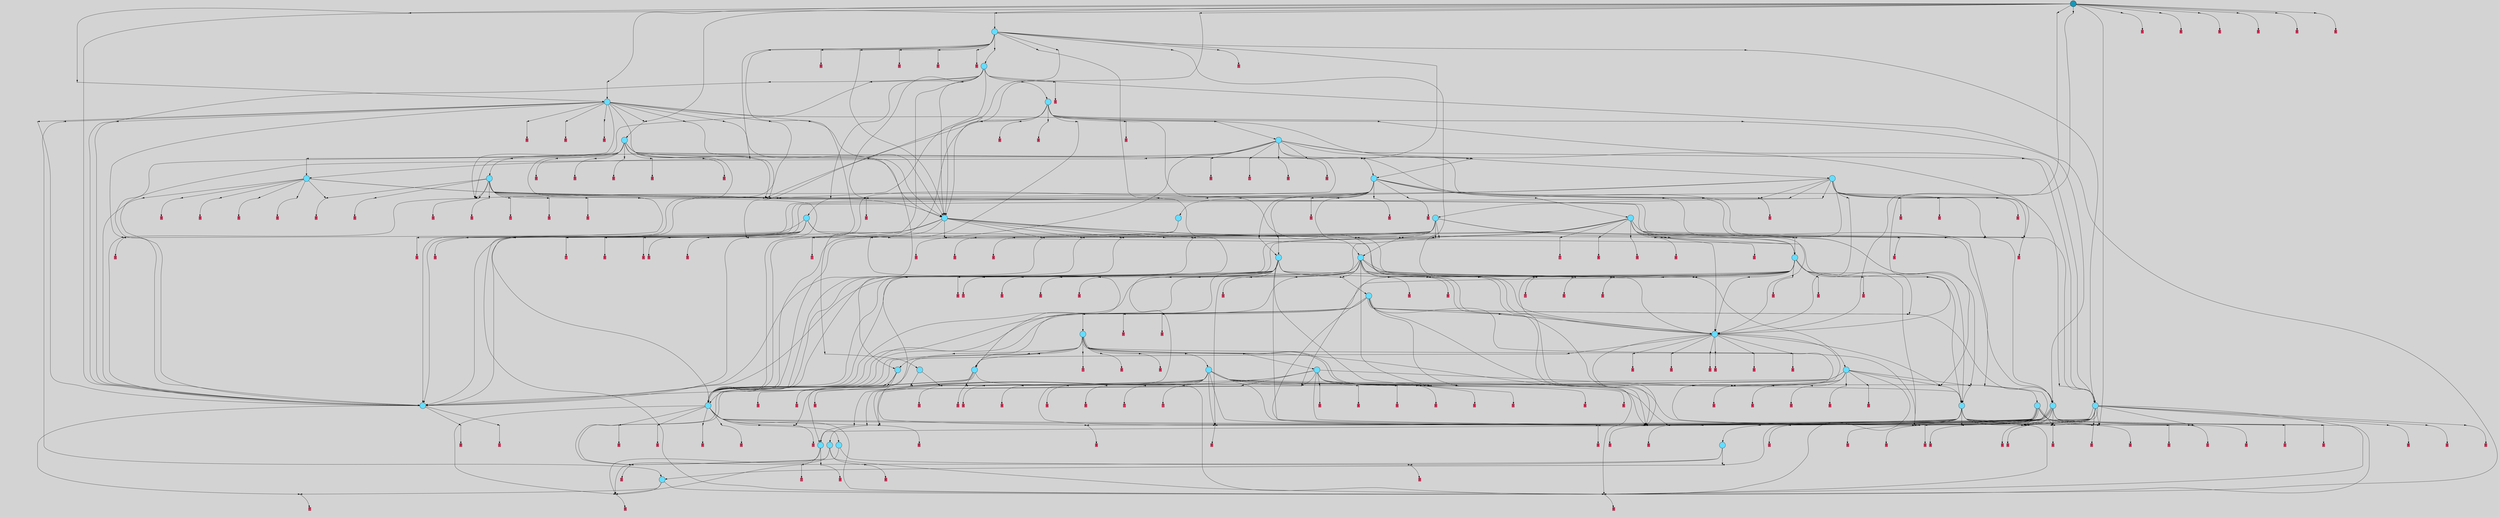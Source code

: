 // File exported with GEGELATI v1.3.1
// On the 2024-04-17 17:07:22
// With the File::TPGGraphDotExporter
digraph{
	graph[pad = "0.212, 0.055" bgcolor = lightgray]
	node[shape=circle style = filled label = ""]
		T0 [fillcolor="#66ddff"]
		T2 [fillcolor="#66ddff"]
		T3 [fillcolor="#66ddff"]
		T4 [fillcolor="#66ddff"]
		T5 [fillcolor="#66ddff"]
		T6 [fillcolor="#66ddff"]
		T9 [fillcolor="#66ddff"]
		T10 [fillcolor="#66ddff"]
		T11 [fillcolor="#66ddff"]
		T12 [fillcolor="#66ddff"]
		T13 [fillcolor="#66ddff"]
		T14 [fillcolor="#66ddff"]
		T15 [fillcolor="#66ddff"]
		T16 [fillcolor="#66ddff"]
		T17 [fillcolor="#66ddff"]
		T18 [fillcolor="#66ddff"]
		T19 [fillcolor="#66ddff"]
		T20 [fillcolor="#66ddff"]
		T21 [fillcolor="#66ddff"]
		T22 [fillcolor="#66ddff"]
		T23 [fillcolor="#66ddff"]
		T24 [fillcolor="#66ddff"]
		T25 [fillcolor="#66ddff"]
		T26 [fillcolor="#66ddff"]
		T27 [fillcolor="#66ddff"]
		T28 [fillcolor="#66ddff"]
		T29 [fillcolor="#66ddff"]
		T30 [fillcolor="#66ddff"]
		T31 [fillcolor="#66ddff"]
		T32 [fillcolor="#66ddff"]
		T33 [fillcolor="#66ddff"]
		T34 [fillcolor="#66ddff"]
		T35 [fillcolor="#66ddff"]
		T37 [fillcolor="#66ddff"]
		T39 [fillcolor="#66ddff"]
		T41 [fillcolor="#66ddff"]
		T42 [fillcolor="#66ddff"]
		T44 [fillcolor="#66ddff"]
		T163 [fillcolor="#1199bb"]
		P766 [fillcolor="#cccccc" shape=point] //
		I766 [shape=box style=invis label="4|2&2|2#2|7#1|0#4|3&#92;n6|6&0|1#2|1#0|4#0|1&#92;n1|3&3|4#3|7#4|6#3|3&#92;n3|1&3|4#3|0#3|1#1|1&#92;n7|7&4|2#2|0#1|1#1|1&#92;n"]
		P766 -> I766[style=invis]
		A341 [fillcolor="#ff3366" shape=box margin=0.03 width=0 height=0 label="0"]
		T0 -> P766 -> A341
		P767 [fillcolor="#cccccc" shape=point] //
		I767 [shape=box style=invis label="0|0&0|5#3|5#2|6#4|4&#92;n0|2&0|7#4|5#1|7#2|7&#92;n7|5&3|4#4|3#4|4#4|0&#92;n5|7&3|4#0|2#1|6#1|0&#92;n3|6&1|5#3|4#2|1#2|7&#92;n5|3&0|0#0|2#1|2#4|7&#92;n1|6&0|1#3|7#0|4#2|3&#92;n6|1&1|6#0|3#4|2#1|6&#92;n2|1&2|5#0|0#0|0#4|2&#92;n0|4&0|5#0|6#0|7#2|5&#92;n"]
		P767 -> I767[style=invis]
		A342 [fillcolor="#ff3366" shape=box margin=0.03 width=0 height=0 label="1"]
		T0 -> P767 -> A342
		P768 [fillcolor="#cccccc" shape=point] //
		I768 [shape=box style=invis label="5|1&4|3#3|1#3|0#0|1&#92;n4|0&1|2#2|2#1|6#3|5&#92;n"]
		P768 -> I768[style=invis]
		A343 [fillcolor="#ff3366" shape=box margin=0.03 width=0 height=0 label="2"]
		T2 -> P768 -> A343
		P769 [fillcolor="#cccccc" shape=point] //
		I769 [shape=box style=invis label="0|7&3|7#3|0#2|4#0|3&#92;n4|4&2|4#1|3#4|4#4|0&#92;n"]
		P769 -> I769[style=invis]
		A344 [fillcolor="#ff3366" shape=box margin=0.03 width=0 height=0 label="3"]
		T2 -> P769 -> A344
		P770 [fillcolor="#cccccc" shape=point] //
		I770 [shape=box style=invis label="4|0&0|6#4|0#3|5#1|4&#92;n7|3&1|7#1|4#1|2#0|2&#92;n1|4&4|7#3|0#0|0#4|1&#92;n1|1&3|2#2|1#0|7#0|6&#92;n4|2&0|0#4|2#0|0#2|6&#92;n"]
		P770 -> I770[style=invis]
		A345 [fillcolor="#ff3366" shape=box margin=0.03 width=0 height=0 label="3"]
		T3 -> P770 -> A345
		P771 [fillcolor="#cccccc" shape=point] //
		I771 [shape=box style=invis label="5|7&1|4#0|6#0|1#3|7&#92;n6|7&4|2#2|5#4|2#0|6&#92;n"]
		P771 -> I771[style=invis]
		A346 [fillcolor="#ff3366" shape=box margin=0.03 width=0 height=0 label="4"]
		T3 -> P771 -> A346
		P772 [fillcolor="#cccccc" shape=point] //
		I772 [shape=box style=invis label="6|6&0|7#4|2#2|2#4|1&#92;n5|7&0|3#0|2#0|1#2|3&#92;n3|1&1|6#4|1#1|3#3|0&#92;n0|3&0|4#1|6#3|1#1|6&#92;n3|5&0|0#1|0#4|5#1|5&#92;n3|6&4|0#1|3#4|4#4|1&#92;n"]
		P772 -> I772[style=invis]
		A347 [fillcolor="#ff3366" shape=box margin=0.03 width=0 height=0 label="4"]
		T4 -> P772 -> A347
		P773 [fillcolor="#cccccc" shape=point] //
		I773 [shape=box style=invis label="0|7&3|1#1|4#3|5#3|1&#92;n5|6&4|0#2|4#4|1#3|3&#92;n"]
		P773 -> I773[style=invis]
		A348 [fillcolor="#ff3366" shape=box margin=0.03 width=0 height=0 label="5"]
		T4 -> P773 -> A348
		P774 [fillcolor="#cccccc" shape=point] //
		I774 [shape=box style=invis label="1|7&2|1#1|1#3|1#4|5&#92;n"]
		P774 -> I774[style=invis]
		A349 [fillcolor="#ff3366" shape=box margin=0.03 width=0 height=0 label="5"]
		T5 -> P774 -> A349
		P775 [fillcolor="#cccccc" shape=point] //
		I775 [shape=box style=invis label="0|2&4|4#2|6#0|7#3|3&#92;n6|3&2|0#4|4#4|0#1|6&#92;n3|6&4|4#0|1#0|0#2|6&#92;n2|6&0|0#1|0#2|3#3|1&#92;n2|1&2|6#0|6#4|2#4|1&#92;n"]
		P775 -> I775[style=invis]
		A350 [fillcolor="#ff3366" shape=box margin=0.03 width=0 height=0 label="6"]
		T5 -> P775 -> A350
		P776 [fillcolor="#cccccc" shape=point] //
		I776 [shape=box style=invis label="2|2&4|0#4|7#3|7#4|5&#92;n0|5&2|4#0|1#0|2#2|0&#92;n4|1&1|4#3|1#4|1#3|5&#92;n5|6&0|5#0|6#0|3#2|5&#92;n6|6&4|2#1|0#2|2#4|0&#92;n2|4&3|2#1|3#0|5#3|6&#92;n"]
		P776 -> I776[style=invis]
		A351 [fillcolor="#ff3366" shape=box margin=0.03 width=0 height=0 label="6"]
		T6 -> P776 -> A351
		P777 [fillcolor="#cccccc" shape=point] //
		I777 [shape=box style=invis label="3|7&4|5#1|6#4|0#3|5&#92;n1|7&3|4#2|2#1|4#0|1&#92;n0|5&2|2#1|2#3|1#3|6&#92;n1|0&2|4#0|3#2|2#3|4&#92;n"]
		P777 -> I777[style=invis]
		A352 [fillcolor="#ff3366" shape=box margin=0.03 width=0 height=0 label="7"]
		T6 -> P777 -> A352
		T0 -> P777
		P778 [fillcolor="#cccccc" shape=point] //
		I778 [shape=box style=invis label="1|2&4|1#1|3#2|3#0|6&#92;n5|4&3|6#4|4#3|5#1|7&#92;n4|1&4|2#3|4#1|7#1|4&#92;n1|3&4|6#0|1#0|0#4|1&#92;n4|0&4|1#0|2#4|1#3|3&#92;n1|0&2|3#4|6#2|4#1|7&#92;n7|6&1|1#3|5#3|2#3|2&#92;n"]
		P778 -> I778[style=invis]
		A353 [fillcolor="#ff3366" shape=box margin=0.03 width=0 height=0 label="2"]
		T4 -> P778 -> A353
		P779 [fillcolor="#cccccc" shape=point] //
		I779 [shape=box style=invis label="7|2&2|3#3|2#0|0#0|0&#92;n0|0&3|5#1|4#2|5#2|2&#92;n1|2&2|0#0|0#4|2#1|5&#92;n6|7&3|0#3|6#1|5#1|3&#92;n5|6&4|0#3|6#1|2#2|5&#92;n"]
		P779 -> I779[style=invis]
		A354 [fillcolor="#ff3366" shape=box margin=0.03 width=0 height=0 label="0"]
		T6 -> P779 -> A354
		T9 -> P768
		P780 [fillcolor="#cccccc" shape=point] //
		I780 [shape=box style=invis label="4|4&2|4#3|3#4|4#4|0&#92;n0|7&3|7#3|0#2|4#0|3&#92;n"]
		P780 -> I780[style=invis]
		A355 [fillcolor="#ff3366" shape=box margin=0.03 width=0 height=0 label="3"]
		T9 -> P780 -> A355
		T9 -> P768
		T9 -> P779
		T9 -> P775
		P781 [fillcolor="#cccccc" shape=point] //
		I781 [shape=box style=invis label="3|7&4|5#1|6#4|0#2|5&#92;n1|4&0|0#1|1#2|4#4|5&#92;n0|5&2|2#1|2#3|1#3|6&#92;n1|0&2|4#0|3#2|2#3|4&#92;n"]
		P781 -> I781[style=invis]
		A356 [fillcolor="#ff3366" shape=box margin=0.03 width=0 height=0 label="7"]
		T10 -> P781 -> A356
		P782 [fillcolor="#cccccc" shape=point] //
		I782 [shape=box style=invis label="7|2&2|3#3|2#0|0#0|0&#92;n5|2&1|1#4|1#3|6#3|3&#92;n5|6&4|0#3|6#1|2#2|5&#92;n1|2&2|0#0|0#4|2#1|5&#92;n6|7&3|0#3|6#1|5#2|3&#92;n0|0&3|5#1|4#2|5#2|2&#92;n"]
		P782 -> I782[style=invis]
		A357 [fillcolor="#ff3366" shape=box margin=0.03 width=0 height=0 label="0"]
		T10 -> P782 -> A357
		T10 -> P776
		P783 [fillcolor="#cccccc" shape=point] //
		I783 [shape=box style=invis label="4|0&1|2#2|2#1|6#3|5&#92;n5|1&4|3#3|1#3|0#0|1&#92;n4|1&1|3#3|7#0|2#3|7&#92;n"]
		P783 -> I783[style=invis]
		T11 -> P783 -> T6
		T11 -> P769
		T11 -> P776
		P784 [fillcolor="#cccccc" shape=point] //
		I784 [shape=box style=invis label="5|6&0|3#0|6#0|3#4|5&#92;n0|0&1|4#0|6#4|7#2|0&#92;n2|6&2|5#0|4#1|6#1|2&#92;n2|2&3|0#4|4#0|3#2|1&#92;n5|2&2|7#2|1#0|7#0|2&#92;n1|4&0|7#0|2#1|0#3|1&#92;n"]
		P784 -> I784[style=invis]
		A358 [fillcolor="#ff3366" shape=box margin=0.03 width=0 height=0 label="6"]
		T12 -> P784 -> A358
		T12 -> P779
		T12 -> P776
		T12 -> P768
		P785 [fillcolor="#cccccc" shape=point] //
		I785 [shape=box style=invis label="3|5&0|6#1|1#4|7#4|1&#92;n3|2&0|7#0|1#0|4#0|0&#92;n3|3&0|5#3|1#1|3#3|5&#92;n1|0&1|2#4|1#4|3#3|4&#92;n6|1&1|7#0|4#1|1#4|4&#92;n"]
		P785 -> I785[style=invis]
		A359 [fillcolor="#ff3366" shape=box margin=0.03 width=0 height=0 label="4"]
		T13 -> P785 -> A359
		P786 [fillcolor="#cccccc" shape=point] //
		I786 [shape=box style=invis label="3|6&4|0#1|0#4|7#4|1&#92;n3|1&1|6#4|7#4|3#3|0&#92;n2|0&1|3#2|1#0|2#4|6&#92;n2|3&1|6#3|1#3|2#2|5&#92;n3|5&0|0#1|5#4|5#1|5&#92;n4|4&3|5#0|5#2|0#2|6&#92;n"]
		P786 -> I786[style=invis]
		A360 [fillcolor="#ff3366" shape=box margin=0.03 width=0 height=0 label="4"]
		T13 -> P786 -> A360
		P787 [fillcolor="#cccccc" shape=point] //
		I787 [shape=box style=invis label="2|0&3|1#2|0#2|3#3|2&#92;n0|6&4|3#4|2#3|4#1|1&#92;n6|1&2|5#0|7#0|4#4|3&#92;n7|7&3|3#2|3#1|1#1|3&#92;n4|4&3|4#4|0#2|0#0|6&#92;n"]
		P787 -> I787[style=invis]
		A361 [fillcolor="#ff3366" shape=box margin=0.03 width=0 height=0 label="0"]
		T13 -> P787 -> A361
		P788 [fillcolor="#cccccc" shape=point] //
		I788 [shape=box style=invis label="5|5&0|7#2|7#3|3#3|3&#92;n5|0&0|4#0|0#4|1#1|7&#92;n1|1&2|6#0|6#0|3#0|1&#92;n7|4&4|2#2|0#1|1#1|1&#92;n7|2&2|2#2|7#1|0#4|3&#92;n3|1&3|6#3|0#3|1#1|1&#92;n1|3&4|4#3|7#1|6#3|3&#92;n"]
		P788 -> I788[style=invis]
		T13 -> P788 -> T2
		P789 [fillcolor="#cccccc" shape=point] //
		I789 [shape=box style=invis label="0|0&1|3#4|3#3|3#1|5&#92;n5|5&0|6#3|5#2|0#1|3&#92;n6|4&4|0#3|3#1|3#0|5&#92;n"]
		P789 -> I789[style=invis]
		A362 [fillcolor="#ff3366" shape=box margin=0.03 width=0 height=0 label="5"]
		T13 -> P789 -> A362
		P790 [fillcolor="#cccccc" shape=point] //
		I790 [shape=box style=invis label="5|1&2|4#3|0#0|1#3|1&#92;n1|2&2|6#0|2#4|4#0|2&#92;n5|0&3|1#3|6#2|1#2|7&#92;n"]
		P790 -> I790[style=invis]
		A363 [fillcolor="#ff3366" shape=box margin=0.03 width=0 height=0 label="0"]
		T13 -> P790 -> A363
		T13 -> P779
		P791 [fillcolor="#cccccc" shape=point] //
		I791 [shape=box style=invis label="1|6&4|7#2|3#2|6#1|5&#92;n3|0&2|5#4|2#0|7#3|2&#92;n"]
		P791 -> I791[style=invis]
		A364 [fillcolor="#ff3366" shape=box margin=0.03 width=0 height=0 label="0"]
		T13 -> P791 -> A364
		P792 [fillcolor="#cccccc" shape=point] //
		I792 [shape=box style=invis label="3|4&3|6#3|2#3|0#4|1&#92;n2|0&1|7#2|0#2|1#3|0&#92;n"]
		P792 -> I792[style=invis]
		A365 [fillcolor="#ff3366" shape=box margin=0.03 width=0 height=0 label="0"]
		T13 -> P792 -> A365
		T13 -> P776
		P793 [fillcolor="#cccccc" shape=point] //
		I793 [shape=box style=invis label="6|0&3|5#3|2#1|6#2|0&#92;n3|7&0|1#0|4#3|5#1|5&#92;n"]
		P793 -> I793[style=invis]
		A366 [fillcolor="#ff3366" shape=box margin=0.03 width=0 height=0 label="5"]
		T13 -> P793 -> A366
		P794 [fillcolor="#cccccc" shape=point] //
		I794 [shape=box style=invis label="3|5&0|6#1|1#4|7#4|1&#92;n3|3&0|5#3|1#1|3#3|5&#92;n3|2&0|7#0|1#0|4#0|0&#92;n6|1&2|3#2|5#3|1#1|7&#92;n1|0&1|2#4|1#4|3#4|4&#92;n6|1&1|7#0|4#1|1#4|4&#92;n"]
		P794 -> I794[style=invis]
		A367 [fillcolor="#ff3366" shape=box margin=0.03 width=0 height=0 label="4"]
		T14 -> P794 -> A367
		T14 -> P786
		P795 [fillcolor="#cccccc" shape=point] //
		I795 [shape=box style=invis label="2|0&3|1#2|0#2|3#3|2&#92;n6|5&3|1#1|4#0|5#4|1&#92;n0|6&4|3#4|2#3|4#1|1&#92;n6|1&2|5#0|7#0|4#4|3&#92;n7|7&3|3#2|3#1|1#1|3&#92;n4|4&3|4#1|2#2|0#0|6&#92;n"]
		P795 -> I795[style=invis]
		A368 [fillcolor="#ff3366" shape=box margin=0.03 width=0 height=0 label="0"]
		T14 -> P795 -> A368
		P796 [fillcolor="#cccccc" shape=point] //
		I796 [shape=box style=invis label="0|3&2|4#4|7#2|3#2|2&#92;n1|7&4|0#0|1#0|4#0|0&#92;n3|5&0|2#3|0#4|2#3|5&#92;n7|3&4|6#0|6#2|7#1|1&#92;n7|0&3|1#1|1#0|6#2|1&#92;n0|5&3|1#2|5#2|3#4|5&#92;n"]
		P796 -> I796[style=invis]
		A369 [fillcolor="#ff3366" shape=box margin=0.03 width=0 height=0 label="7"]
		T14 -> P796 -> A369
		T14 -> P793
		P797 [fillcolor="#cccccc" shape=point] //
		I797 [shape=box style=invis label="6|6&2|2#1|4#2|0#0|2&#92;n0|0&3|5#3|4#2|5#2|2&#92;n3|1&4|6#3|3#3|5#2|7&#92;n1|2&2|0#0|6#4|2#1|5&#92;n7|2&2|4#0|2#0|0#0|0&#92;n"]
		P797 -> I797[style=invis]
		A370 [fillcolor="#ff3366" shape=box margin=0.03 width=0 height=0 label="0"]
		T14 -> P797 -> A370
		P798 [fillcolor="#cccccc" shape=point] //
		I798 [shape=box style=invis label="0|7&4|5#2|0#1|3#3|2&#92;n5|5&0|5#0|5#1|0#1|4&#92;n4|0&0|7#4|5#1|1#4|4&#92;n"]
		P798 -> I798[style=invis]
		A371 [fillcolor="#ff3366" shape=box margin=0.03 width=0 height=0 label="6"]
		T14 -> P798 -> A371
		P799 [fillcolor="#cccccc" shape=point] //
		I799 [shape=box style=invis label="3|6&4|0#1|0#4|7#4|1&#92;n5|7&0|2#0|2#0|3#2|3&#92;n2|3&1|6#3|1#3|2#2|5&#92;n2|0&1|3#2|1#0|2#4|6&#92;n3|1&1|6#4|1#4|3#3|0&#92;n3|5&0|0#1|5#4|5#1|5&#92;n"]
		P799 -> I799[style=invis]
		A372 [fillcolor="#ff3366" shape=box margin=0.03 width=0 height=0 label="4"]
		T14 -> P799 -> A372
		P800 [fillcolor="#cccccc" shape=point] //
		I800 [shape=box style=invis label="4|5&2|1#4|0#0|1#0|3&#92;n1|7&3|4#3|2#1|4#0|1&#92;n1|0&2|4#0|3#2|2#3|4&#92;n3|7&4|5#1|6#4|0#3|5&#92;n0|5&2|2#1|2#3|1#3|6&#92;n"]
		P800 -> I800[style=invis]
		A373 [fillcolor="#ff3366" shape=box margin=0.03 width=0 height=0 label="7"]
		T14 -> P800 -> A373
		P801 [fillcolor="#cccccc" shape=point] //
		I801 [shape=box style=invis label="3|6&4|0#1|0#4|7#4|1&#92;n2|3&1|6#3|1#3|2#2|5&#92;n5|7&0|2#0|2#0|3#2|3&#92;n7|0&1|5#1|2#1|5#1|0&#92;n2|0&1|3#2|1#0|2#4|6&#92;n3|1&1|7#4|1#4|3#3|0&#92;n"]
		P801 -> I801[style=invis]
		A374 [fillcolor="#ff3366" shape=box margin=0.03 width=0 height=0 label="4"]
		T14 -> P801 -> A374
		P802 [fillcolor="#cccccc" shape=point] //
		I802 [shape=box style=invis label="2|0&1|7#2|0#2|1#3|0&#92;n6|3&4|2#2|2#3|6#0|2&#92;n5|1&4|3#0|3#3|1#3|5&#92;n"]
		P802 -> I802[style=invis]
		A375 [fillcolor="#ff3366" shape=box margin=0.03 width=0 height=0 label="0"]
		T14 -> P802 -> A375
		P803 [fillcolor="#cccccc" shape=point] //
		I803 [shape=box style=invis label="3|2&0|7#0|1#0|4#0|0&#92;n3|5&0|6#1|1#4|7#4|1&#92;n3|3&0|1#3|1#1|3#3|5&#92;n1|0&1|2#4|1#4|3#3|4&#92;n6|1&1|7#0|4#1|1#4|4&#92;n"]
		P803 -> I803[style=invis]
		A376 [fillcolor="#ff3366" shape=box margin=0.03 width=0 height=0 label="4"]
		T14 -> P803 -> A376
		P804 [fillcolor="#cccccc" shape=point] //
		I804 [shape=box style=invis label="4|0&3|1#3|0#2|2#1|3&#92;n3|7&3|3#2|7#3|7#2|6&#92;n"]
		P804 -> I804[style=invis]
		A377 [fillcolor="#ff3366" shape=box margin=0.03 width=0 height=0 label="6"]
		T14 -> P804 -> A377
		P805 [fillcolor="#cccccc" shape=point] //
		I805 [shape=box style=invis label="5|7&1|4#0|6#0|5#3|7&#92;n3|6&3|1#0|4#3|3#1|2&#92;n"]
		P805 -> I805[style=invis]
		A378 [fillcolor="#ff3366" shape=box margin=0.03 width=0 height=0 label="4"]
		T14 -> P805 -> A378
		P806 [fillcolor="#cccccc" shape=point] //
		I806 [shape=box style=invis label="1|0&3|2#4|1#4|3#4|4&#92;n3|3&0|5#3|1#1|3#3|5&#92;n6|1&1|7#0|4#1|1#4|4&#92;n2|5&3|5#0|7#4|2#3|5&#92;n3|5&0|6#1|1#4|7#1|1&#92;n3|2&0|7#0|1#0|4#0|0&#92;n"]
		P806 -> I806[style=invis]
		A379 [fillcolor="#ff3366" shape=box margin=0.03 width=0 height=0 label="4"]
		T15 -> P806 -> A379
		T15 -> P786
		P807 [fillcolor="#cccccc" shape=point] //
		I807 [shape=box style=invis label="2|0&3|1#2|0#2|3#3|2&#92;n6|5&3|1#1|4#0|5#4|1&#92;n6|1&2|5#0|7#0|4#4|3&#92;n0|6&4|3#4|2#3|4#1|1&#92;n7|7&3|3#2|3#1|1#1|3&#92;n4|4&3|4#4|2#2|0#0|6&#92;n"]
		P807 -> I807[style=invis]
		A380 [fillcolor="#ff3366" shape=box margin=0.03 width=0 height=0 label="0"]
		T15 -> P807 -> A380
		T15 -> P793
		T15 -> P797
		T15 -> P798
		P808 [fillcolor="#cccccc" shape=point] //
		I808 [shape=box style=invis label="0|1&0|4#2|6#2|2#2|0&#92;n4|0&1|2#2|2#1|6#3|5&#92;n"]
		P808 -> I808[style=invis]
		A381 [fillcolor="#ff3366" shape=box margin=0.03 width=0 height=0 label="2"]
		T15 -> P808 -> A381
		P809 [fillcolor="#cccccc" shape=point] //
		I809 [shape=box style=invis label="7|0&1|5#1|2#1|5#1|0&#92;n6|0&0|1#3|5#1|7#3|7&#92;n5|7&0|2#0|2#0|3#2|3&#92;n2|3&1|6#3|4#3|2#2|5&#92;n2|0&1|3#2|1#0|2#4|6&#92;n3|1&1|7#4|1#4|3#3|0&#92;n"]
		P809 -> I809[style=invis]
		A382 [fillcolor="#ff3366" shape=box margin=0.03 width=0 height=0 label="4"]
		T15 -> P809 -> A382
		T15 -> P802
		P810 [fillcolor="#cccccc" shape=point] //
		I810 [shape=box style=invis label="6|3&4|2#2|2#3|6#0|2&#92;n2|0&1|7#2|0#2|1#3|0&#92;n3|3&3|4#4|7#0|5#3|4&#92;n"]
		P810 -> I810[style=invis]
		A383 [fillcolor="#ff3366" shape=box margin=0.03 width=0 height=0 label="0"]
		T15 -> P810 -> A383
		T15 -> P779
		P811 [fillcolor="#cccccc" shape=point] //
		I811 [shape=box style=invis label="3|5&0|0#1|5#4|5#1|5&#92;n7|0&0|0#4|1#0|2#0|6&#92;n3|6&4|0#1|0#4|7#4|1&#92;n3|1&0|1#0|7#2|7#4|3&#92;n2|3&1|6#3|1#3|2#2|5&#92;n3|1&1|6#4|1#4|3#3|0&#92;n7|4&0|2#1|7#4|0#0|7&#92;n"]
		P811 -> I811[style=invis]
		A384 [fillcolor="#ff3366" shape=box margin=0.03 width=0 height=0 label="4"]
		T15 -> P811 -> A384
		P812 [fillcolor="#cccccc" shape=point] //
		I812 [shape=box style=invis label="4|0&4|7#0|1#0|3#3|6&#92;n6|3&2|0#4|4#4|0#1|6&#92;n3|6&4|4#0|1#0|0#2|6&#92;n0|2&4|4#2|6#0|7#3|3&#92;n0|7&1|0#3|4#4|7#0|4&#92;n2|1&2|6#0|6#4|2#4|5&#92;n"]
		P812 -> I812[style=invis]
		T15 -> P812 -> T11
		P813 [fillcolor="#cccccc" shape=point] //
		I813 [shape=box style=invis label="3|5&0|0#1|5#4|5#1|5&#92;n7|6&4|0#1|0#4|7#3|4&#92;n5|0&3|7#3|6#3|5#2|2&#92;n1|7&1|1#1|6#3|0#4|4&#92;n3|3&4|7#1|2#3|1#3|4&#92;n5|5&0|2#4|0#3|4#1|7&#92;n4|7&0|2#0|2#4|3#1|3&#92;n"]
		P813 -> I813[style=invis]
		A385 [fillcolor="#ff3366" shape=box margin=0.03 width=0 height=0 label="4"]
		T15 -> P813 -> A385
		T16 -> P806
		T16 -> P786
		P814 [fillcolor="#cccccc" shape=point] //
		I814 [shape=box style=invis label="4|0&3|4#4|2#2|0#0|6&#92;n2|0&3|1#2|0#2|3#3|2&#92;n6|1&2|5#0|7#0|4#4|3&#92;n0|6&4|3#4|2#3|4#1|1&#92;n6|5&0|1#2|1#0|7#1|1&#92;n6|5&3|1#1|4#0|5#4|1&#92;n"]
		P814 -> I814[style=invis]
		A386 [fillcolor="#ff3366" shape=box margin=0.03 width=0 height=0 label="0"]
		T16 -> P814 -> A386
		T16 -> P793
		T16 -> P798
		P815 [fillcolor="#cccccc" shape=point] //
		I815 [shape=box style=invis label="7|0&1|5#1|2#1|5#1|0&#92;n6|4&4|6#0|1#3|1#2|3&#92;n6|0&0|1#3|5#1|7#3|7&#92;n5|7&0|2#0|2#0|3#2|3&#92;n2|3&1|6#3|5#3|2#2|5&#92;n3|1&1|7#4|1#4|3#3|0&#92;n"]
		P815 -> I815[style=invis]
		A387 [fillcolor="#ff3366" shape=box margin=0.03 width=0 height=0 label="4"]
		T16 -> P815 -> A387
		P816 [fillcolor="#cccccc" shape=point] //
		I816 [shape=box style=invis label="1|0&3|5#3|1#4|1#4|4&#92;n6|5&2|6#4|5#2|5#3|1&#92;n"]
		P816 -> I816[style=invis]
		A388 [fillcolor="#ff3366" shape=box margin=0.03 width=0 height=0 label="0"]
		T16 -> P816 -> A388
		T16 -> P810
		T16 -> P779
		T16 -> P811
		T16 -> P812
		T16 -> P813
		T16 -> P793
		T16 -> P772
		P817 [fillcolor="#cccccc" shape=point] //
		I817 [shape=box style=invis label="3|6&2|7#3|3#2|2#1|1&#92;n7|0&3|4#3|2#1|3#2|4&#92;n0|2&3|7#2|7#2|7#4|2&#92;n5|7&4|4#0|2#2|2#1|6&#92;n"]
		P817 -> I817[style=invis]
		T16 -> P817 -> T10
		T17 -> P806
		T17 -> P807
		T17 -> P793
		P818 [fillcolor="#cccccc" shape=point] //
		I818 [shape=box style=invis label="0|7&4|5#0|0#1|3#3|2&#92;n5|5&0|5#0|5#1|0#1|4&#92;n4|0&0|7#4|5#1|1#4|4&#92;n1|4&0|3#2|1#2|1#4|1&#92;n"]
		P818 -> I818[style=invis]
		A389 [fillcolor="#ff3366" shape=box margin=0.03 width=0 height=0 label="6"]
		T17 -> P818 -> A389
		P819 [fillcolor="#cccccc" shape=point] //
		I819 [shape=box style=invis label="7|0&1|5#1|2#1|5#1|0&#92;n5|7&0|2#0|2#0|3#2|3&#92;n6|0&0|1#3|5#1|7#3|7&#92;n2|3&1|6#3|4#3|2#2|5&#92;n2|0&1|3#2|1#0|2#4|6&#92;n3|1&1|7#4|1#3|3#3|0&#92;n"]
		P819 -> I819[style=invis]
		A390 [fillcolor="#ff3366" shape=box margin=0.03 width=0 height=0 label="4"]
		T17 -> P819 -> A390
		T17 -> P816
		T17 -> P810
		P820 [fillcolor="#cccccc" shape=point] //
		I820 [shape=box style=invis label="7|2&2|3#3|2#0|0#0|0&#92;n1|2&2|0#0|0#4|2#1|5&#92;n0|0&3|5#1|4#2|5#2|2&#92;n6|7&3|0#3|6#1|5#1|3&#92;n5|6&4|2#3|6#1|2#2|5&#92;n"]
		P820 -> I820[style=invis]
		A391 [fillcolor="#ff3366" shape=box margin=0.03 width=0 height=0 label="0"]
		T17 -> P820 -> A391
		T17 -> P811
		T17 -> P812
		T17 -> P793
		T17 -> P783
		T17 -> P798
		T17 -> P793
		T17 -> P779
		T18 -> P806
		T18 -> P786
		T18 -> P807
		T18 -> P797
		T18 -> P798
		P821 [fillcolor="#cccccc" shape=point] //
		I821 [shape=box style=invis label="1|3&2|1#0|5#4|1#2|3&#92;n4|0&1|0#2|2#1|6#3|2&#92;n0|1&0|4#2|6#2|2#2|0&#92;n"]
		P821 -> I821[style=invis]
		A392 [fillcolor="#ff3366" shape=box margin=0.03 width=0 height=0 label="2"]
		T18 -> P821 -> A392
		T18 -> P809
		T18 -> P802
		T18 -> P810
		P822 [fillcolor="#cccccc" shape=point] //
		I822 [shape=box style=invis label="3|1&0|1#0|7#2|7#4|3&#92;n7|0&0|0#1|1#0|2#0|6&#92;n3|6&4|0#1|0#4|7#4|1&#92;n3|5&0|0#1|5#4|5#1|5&#92;n2|3&1|6#3|1#3|2#2|5&#92;n3|1&1|6#4|1#4|3#3|0&#92;n5|3&4|3#3|3#4|6#0|1&#92;n7|4&0|2#1|7#4|0#0|7&#92;n"]
		P822 -> I822[style=invis]
		A393 [fillcolor="#ff3366" shape=box margin=0.03 width=0 height=0 label="4"]
		T18 -> P822 -> A393
		T18 -> P812
		T18 -> P813
		P823 [fillcolor="#cccccc" shape=point] //
		I823 [shape=box style=invis label="6|0&3|5#3|2#1|6#2|0&#92;n1|6&4|1#0|0#1|6#0|2&#92;n3|7&0|1#0|4#3|5#1|5&#92;n"]
		P823 -> I823[style=invis]
		A394 [fillcolor="#ff3366" shape=box margin=0.03 width=0 height=0 label="5"]
		T18 -> P823 -> A394
		P824 [fillcolor="#cccccc" shape=point] //
		I824 [shape=box style=invis label="5|1&4|3#3|1#3|2#0|1&#92;n4|0&1|2#2|2#1|6#3|5&#92;n"]
		P824 -> I824[style=invis]
		A395 [fillcolor="#ff3366" shape=box margin=0.03 width=0 height=0 label="2"]
		T18 -> P824 -> A395
		T18 -> P786
		T19 -> P793
		P825 [fillcolor="#cccccc" shape=point] //
		I825 [shape=box style=invis label="4|7&1|4#0|4#2|7#2|7&#92;n3|0&3|3#2|7#3|7#2|6&#92;n"]
		P825 -> I825[style=invis]
		A396 [fillcolor="#ff3366" shape=box margin=0.03 width=0 height=0 label="6"]
		T19 -> P825 -> A396
		P826 [fillcolor="#cccccc" shape=point] //
		I826 [shape=box style=invis label="3|6&2|6#0|6#4|2#0|1&#92;n2|0&3|4#4|6#0|7#0|2&#92;n6|6&0|3#0|0#4|0#1|0&#92;n6|3&1|0#0|1#4|7#0|1&#92;n5|3&1|1#0|7#1|0#0|3&#92;n0|2&4|7#4|5#3|6#4|7&#92;n4|2&2|0#2|4#1|7#0|0&#92;n6|5&0|3#1|6#2|1#1|7&#92;n7|2&1|6#2|3#2|0#0|2&#92;n2|5&3|6#2|5#2|5#2|5&#92;n"]
		P826 -> I826[style=invis]
		T19 -> P826 -> T15
		T19 -> P801
		P827 [fillcolor="#cccccc" shape=point] //
		I827 [shape=box style=invis label="6|0&0|3#0|0#1|4#3|5&#92;n"]
		P827 -> I827[style=invis]
		A397 [fillcolor="#ff3366" shape=box margin=0.03 width=0 height=0 label="0"]
		T19 -> P827 -> A397
		P828 [fillcolor="#cccccc" shape=point] //
		I828 [shape=box style=invis label="4|4&3|5#1|5#2|0#2|6&#92;n3|1&1|6#4|7#4|3#3|0&#92;n2|0&1|3#2|1#0|2#4|6&#92;n3|5&0|0#1|5#4|5#1|5&#92;n3|6&4|0#1|0#4|7#4|1&#92;n"]
		P828 -> I828[style=invis]
		A398 [fillcolor="#ff3366" shape=box margin=0.03 width=0 height=0 label="4"]
		T19 -> P828 -> A398
		P829 [fillcolor="#cccccc" shape=point] //
		I829 [shape=box style=invis label="0|3&4|7#4|7#4|7#3|2&#92;n7|5&1|2#4|5#4|5#2|5&#92;n6|4&1|7#3|0#3|6#0|6&#92;n3|0&3|1#4|1#2|2#1|2&#92;n4|6&4|5#3|0#1|2#1|0&#92;n"]
		P829 -> I829[style=invis]
		A399 [fillcolor="#ff3366" shape=box margin=0.03 width=0 height=0 label="4"]
		T19 -> P829 -> A399
		P830 [fillcolor="#cccccc" shape=point] //
		I830 [shape=box style=invis label="2|0&3|7#1|1#0|1#4|6&#92;n3|1&1|2#2|1#3|6#4|6&#92;n1|4&3|6#4|5#0|2#2|3&#92;n"]
		P830 -> I830[style=invis]
		T19 -> P830 -> T13
		P831 [fillcolor="#cccccc" shape=point] //
		I831 [shape=box style=invis label="6|3&4|2#2|2#3|6#0|2&#92;n2|0&1|7#2|0#2|1#3|0&#92;n"]
		P831 -> I831[style=invis]
		A400 [fillcolor="#ff3366" shape=box margin=0.03 width=0 height=0 label="0"]
		T19 -> P831 -> A400
		P832 [fillcolor="#cccccc" shape=point] //
		I832 [shape=box style=invis label="1|0&3|5#0|0#3|0#4|1&#92;n5|4&2|3#2|3#0|5#1|2&#92;n"]
		P832 -> I832[style=invis]
		A401 [fillcolor="#ff3366" shape=box margin=0.03 width=0 height=0 label="5"]
		T19 -> P832 -> A401
		T20 -> P793
		P833 [fillcolor="#cccccc" shape=point] //
		I833 [shape=box style=invis label="6|4&2|2#3|1#0|6#2|6&#92;n2|7&0|4#2|3#3|1#0|5&#92;n1|0&1|5#1|7#1|4#0|1&#92;n1|4&2|1#2|1#1|2#4|1&#92;n"]
		P833 -> I833[style=invis]
		A402 [fillcolor="#ff3366" shape=box margin=0.03 width=0 height=0 label="0"]
		T20 -> P833 -> A402
		P834 [fillcolor="#cccccc" shape=point] //
		I834 [shape=box style=invis label="2|0&3|7#1|1#0|1#4|6&#92;n1|4&3|6#4|5#0|2#2|3&#92;n"]
		P834 -> I834[style=invis]
		T20 -> P834 -> T13
		P835 [fillcolor="#cccccc" shape=point] //
		I835 [shape=box style=invis label="2|2&2|3#0|1#3|5#0|2&#92;n1|3&3|0#2|7#2|5#2|2&#92;n3|7&1|3#3|3#2|2#4|3&#92;n5|0&1|6#1|7#4|4#3|6&#92;n"]
		P835 -> I835[style=invis]
		T20 -> P835 -> T0
		P836 [fillcolor="#cccccc" shape=point] //
		I836 [shape=box style=invis label="5|5&0|0#2|0#2|7#2|5&#92;n6|0&0|2#3|2#4|6#4|6&#92;n1|4&0|6#0|4#4|0#4|2&#92;n"]
		P836 -> I836[style=invis]
		T20 -> P836 -> T10
		P837 [fillcolor="#cccccc" shape=point] //
		I837 [shape=box style=invis label="3|6&2|6#0|6#4|2#0|1&#92;n2|0&3|4#4|6#0|7#4|2&#92;n6|6&0|3#0|0#4|0#1|0&#92;n6|3&1|0#0|1#4|7#0|1&#92;n6|5&0|3#1|6#2|1#1|7&#92;n0|2&4|7#4|5#3|6#4|7&#92;n4|2&2|0#2|4#1|7#0|0&#92;n5|3&1|1#0|7#1|0#0|3&#92;n7|2&1|6#2|3#2|0#0|2&#92;n2|5&3|6#2|5#2|5#2|5&#92;n"]
		P837 -> I837[style=invis]
		T20 -> P837 -> T15
		P838 [fillcolor="#cccccc" shape=point] //
		I838 [shape=box style=invis label="7|5&2|1#0|1#3|7#3|4&#92;n4|4&2|3#0|4#0|7#3|0&#92;n3|6&4|4#3|0#4|7#4|1&#92;n1|1&4|0#2|4#2|5#0|4&#92;n1|0&3|0#4|5#0|0#1|1&#92;n1|4&4|3#2|7#3|7#2|5&#92;n5|7&0|2#2|2#0|3#2|3&#92;n6|7&0|6#1|5#1|6#0|2&#92;n"]
		P838 -> I838[style=invis]
		A403 [fillcolor="#ff3366" shape=box margin=0.03 width=0 height=0 label="4"]
		T20 -> P838 -> A403
		T20 -> P792
		P839 [fillcolor="#cccccc" shape=point] //
		I839 [shape=box style=invis label="1|6&3|2#1|1#2|3#2|4&#92;n1|0&3|7#4|2#0|2#4|7&#92;n1|2&0|0#0|0#4|2#1|5&#92;n0|7&4|0#1|0#4|5#0|0&#92;n5|7&4|0#3|6#1|3#2|5&#92;n6|2&2|6#1|2#3|4#4|6&#92;n"]
		P839 -> I839[style=invis]
		A404 [fillcolor="#ff3366" shape=box margin=0.03 width=0 height=0 label="0"]
		T20 -> P839 -> A404
		P840 [fillcolor="#cccccc" shape=point] //
		I840 [shape=box style=invis label="0|0&3|5#1|4#2|5#2|2&#92;n3|0&2|6#1|5#0|2#0|0&#92;n1|2&2|0#0|0#4|2#1|5&#92;n5|5&4|0#3|6#1|1#2|5&#92;n5|6&3|2#0|2#1|5#2|0&#92;n"]
		P840 -> I840[style=invis]
		A405 [fillcolor="#ff3366" shape=box margin=0.03 width=0 height=0 label="0"]
		T20 -> P840 -> A405
		P841 [fillcolor="#cccccc" shape=point] //
		I841 [shape=box style=invis label="0|0&1|7#2|0#2|1#3|0&#92;n"]
		P841 -> I841[style=invis]
		T20 -> P841 -> T12
		T20 -> P780
		T20 -> P799
		P842 [fillcolor="#cccccc" shape=point] //
		I842 [shape=box style=invis label="1|0&1|4#4|5#2|2#3|7&#92;n6|7&3|2#4|7#1|1#4|2&#92;n5|6&4|3#2|4#3|7#4|1&#92;n"]
		P842 -> I842[style=invis]
		A406 [fillcolor="#ff3366" shape=box margin=0.03 width=0 height=0 label="0"]
		T20 -> P842 -> A406
		P843 [fillcolor="#cccccc" shape=point] //
		I843 [shape=box style=invis label="6|0&3|5#3|2#1|6#2|0&#92;n5|7&2|3#2|0#0|2#1|7&#92;n4|7&0|1#0|4#3|5#1|5&#92;n"]
		P843 -> I843[style=invis]
		A407 [fillcolor="#ff3366" shape=box margin=0.03 width=0 height=0 label="5"]
		T20 -> P843 -> A407
		T21 -> P792
		P844 [fillcolor="#cccccc" shape=point] //
		I844 [shape=box style=invis label="3|0&3|3#2|7#1|7#2|6&#92;n6|6&3|0#1|3#4|3#0|2&#92;n"]
		P844 -> I844[style=invis]
		A408 [fillcolor="#ff3366" shape=box margin=0.03 width=0 height=0 label="6"]
		T21 -> P844 -> A408
		T21 -> P826
		P845 [fillcolor="#cccccc" shape=point] //
		I845 [shape=box style=invis label="6|5&3|1#1|4#0|5#4|1&#92;n2|0&3|1#2|0#2|6#3|2&#92;n7|2&3|1#1|2#0|3#1|6&#92;n6|1&2|5#0|7#0|4#4|3&#92;n0|6&4|3#4|2#3|4#1|1&#92;n7|7&3|3#2|3#1|1#1|3&#92;n"]
		P845 -> I845[style=invis]
		A409 [fillcolor="#ff3366" shape=box margin=0.03 width=0 height=0 label="0"]
		T21 -> P845 -> A409
		P846 [fillcolor="#cccccc" shape=point] //
		I846 [shape=box style=invis label="4|2&2|2#2|1#0|0#4|7&#92;n7|7&4|2#2|0#1|1#1|1&#92;n2|5&0|5#2|5#3|1#1|0&#92;n1|3&3|4#3|7#4|6#3|6&#92;n5|0&0|7#0|4#1|0#0|7&#92;n5|2&3|6#2|5#2|6#1|0&#92;n"]
		P846 -> I846[style=invis]
		A410 [fillcolor="#ff3366" shape=box margin=0.03 width=0 height=0 label="0"]
		T21 -> P846 -> A410
		T21 -> P799
		P847 [fillcolor="#cccccc" shape=point] //
		I847 [shape=box style=invis label="6|3&2|7#0|7#4|7#0|4&#92;n2|1&4|6#1|1#1|7#1|0&#92;n6|0&1|0#3|5#1|7#1|6&#92;n0|6&0|2#3|7#1|2#1|5&#92;n"]
		P847 -> I847[style=invis]
		T21 -> P847 -> T15
		T21 -> P774
		P848 [fillcolor="#cccccc" shape=point] //
		I848 [shape=box style=invis label="5|4&2|3#3|3#0|5#1|2&#92;n1|0&3|5#0|0#3|0#4|1&#92;n"]
		P848 -> I848[style=invis]
		A411 [fillcolor="#ff3366" shape=box margin=0.03 width=0 height=0 label="5"]
		T21 -> P848 -> A411
		T21 -> P779
		T21 -> P801
		P849 [fillcolor="#cccccc" shape=point] //
		I849 [shape=box style=invis label="4|5&1|5#4|7#1|2#4|3&#92;n0|7&0|3#1|7#4|1#0|7&#92;n3|0&1|1#2|2#0|3#1|3&#92;n4|5&1|5#1|4#3|6#0|7&#92;n4|5&3|6#0|3#1|6#3|6&#92;n5|5&2|6#2|4#3|2#0|5&#92;n"]
		P849 -> I849[style=invis]
		T22 -> P849 -> T4
		P850 [fillcolor="#cccccc" shape=point] //
		I850 [shape=box style=invis label="5|1&2|4#2|3#4|5#3|2&#92;n1|7&1|1#1|0#3|0#4|5&#92;n2|0&3|0#2|0#3|4#2|6&#92;n"]
		P850 -> I850[style=invis]
		T22 -> P850 -> T9
		P851 [fillcolor="#cccccc" shape=point] //
		I851 [shape=box style=invis label="5|7&0|2#0|2#0|3#2|3&#92;n3|6&4|0#1|0#4|7#4|1&#92;n2|3&1|6#3|1#3|2#2|5&#92;n2|0&1|3#1|1#0|2#4|6&#92;n3|1&1|6#4|1#4|3#3|0&#92;n"]
		P851 -> I851[style=invis]
		T22 -> P851 -> T14
		P852 [fillcolor="#cccccc" shape=point] //
		I852 [shape=box style=invis label="3|5&0|2#3|0#2|2#3|5&#92;n0|3&2|4#4|7#2|3#2|2&#92;n0|7&2|1#3|4#4|4#1|4&#92;n7|0&3|1#1|1#0|6#4|1&#92;n0|5&3|1#2|5#2|3#4|5&#92;n"]
		P852 -> I852[style=invis]
		A412 [fillcolor="#ff3366" shape=box margin=0.03 width=0 height=0 label="7"]
		T22 -> P852 -> A412
		P853 [fillcolor="#cccccc" shape=point] //
		I853 [shape=box style=invis label="2|0&1|7#4|1#0|1#4|6&#92;n"]
		P853 -> I853[style=invis]
		T22 -> P853 -> T20
		T22 -> P799
		T22 -> P810
		T22 -> P793
		P854 [fillcolor="#cccccc" shape=point] //
		I854 [shape=box style=invis label="2|0&3|7#1|1#0|1#4|0&#92;n"]
		P854 -> I854[style=invis]
		T22 -> P854 -> T13
		P855 [fillcolor="#cccccc" shape=point] //
		I855 [shape=box style=invis label="2|0&3|1#2|0#2|3#3|2&#92;n6|5&3|1#1|4#0|5#4|1&#92;n0|6&4|3#4|2#3|4#1|1&#92;n0|2&3|0#1|4#1|0#1|6&#92;n7|7&3|3#2|3#1|1#1|3&#92;n4|4&3|4#1|2#2|0#0|6&#92;n6|1&2|5#0|7#0|4#4|3&#92;n"]
		P855 -> I855[style=invis]
		A413 [fillcolor="#ff3366" shape=box margin=0.03 width=0 height=0 label="0"]
		T22 -> P855 -> A413
		P856 [fillcolor="#cccccc" shape=point] //
		I856 [shape=box style=invis label="5|0&4|7#3|4#2|5#2|5&#92;n0|3&0|4#0|1#0|1#4|4&#92;n5|3&1|1#1|6#1|3#2|3&#92;n0|3&4|4#2|6#0|7#0|3&#92;n2|6&0|0#1|0#2|3#3|1&#92;n3|3&2|0#4|4#4|0#3|6&#92;n"]
		P856 -> I856[style=invis]
		A414 [fillcolor="#ff3366" shape=box margin=0.03 width=0 height=0 label="6"]
		T22 -> P856 -> A414
		T22 -> P799
		T22 -> P789
		P857 [fillcolor="#cccccc" shape=point] //
		I857 [shape=box style=invis label="1|1&3|0#2|3#1|1#3|6&#92;n0|3&2|4#4|7#2|3#2|2&#92;n5|5&3|1#2|5#2|3#4|5&#92;n5|4&1|5#2|0#4|6#2|4&#92;n3|0&3|1#4|1#0|6#3|1&#92;n"]
		P857 -> I857[style=invis]
		A415 [fillcolor="#ff3366" shape=box margin=0.03 width=0 height=0 label="7"]
		T23 -> P857 -> A415
		P858 [fillcolor="#cccccc" shape=point] //
		I858 [shape=box style=invis label="0|4&2|7#1|2#3|6#1|2&#92;n3|1&1|6#4|7#4|3#3|0&#92;n3|5&0|0#1|5#4|5#1|5&#92;n2|3&0|6#3|1#3|2#2|5&#92;n3|6&4|0#1|0#4|7#4|1&#92;n2|0&1|3#2|2#0|2#4|6&#92;n4|4&3|5#0|5#2|0#2|6&#92;n"]
		P858 -> I858[style=invis]
		A416 [fillcolor="#ff3366" shape=box margin=0.03 width=0 height=0 label="4"]
		T23 -> P858 -> A416
		P859 [fillcolor="#cccccc" shape=point] //
		I859 [shape=box style=invis label="4|0&3|1#4|6#1|2#4|6&#92;n"]
		P859 -> I859[style=invis]
		A417 [fillcolor="#ff3366" shape=box margin=0.03 width=0 height=0 label="0"]
		T23 -> P859 -> A417
		P860 [fillcolor="#cccccc" shape=point] //
		I860 [shape=box style=invis label="4|4&1|4#0|7#2|1#1|1&#92;n4|3&2|5#2|1#4|0#3|6&#92;n1|1&4|5#4|6#2|4#2|0&#92;n5|3&2|2#0|3#3|3#3|2&#92;n3|0&3|0#0|2#4|2#1|2&#92;n6|2&3|3#4|0#4|7#0|6&#92;n"]
		P860 -> I860[style=invis]
		T23 -> P860 -> T19
		T23 -> P834
		P861 [fillcolor="#cccccc" shape=point] //
		I861 [shape=box style=invis label="0|5&4|2#1|3#1|3#2|4&#92;n6|0&1|5#4|1#3|3#0|1&#92;n6|6&4|1#2|1#3|2#2|2&#92;n"]
		P861 -> I861[style=invis]
		T23 -> P861 -> T21
		P862 [fillcolor="#cccccc" shape=point] //
		I862 [shape=box style=invis label="6|0&3|5#3|2#1|6#2|0&#92;n3|5&0|1#0|4#3|6#1|1&#92;n5|0&3|3#2|7#0|6#3|7&#92;n"]
		P862 -> I862[style=invis]
		A418 [fillcolor="#ff3366" shape=box margin=0.03 width=0 height=0 label="5"]
		T23 -> P862 -> A418
		P863 [fillcolor="#cccccc" shape=point] //
		I863 [shape=box style=invis label="6|2&1|3#2|4#4|6#2|5&#92;n2|6&1|7#3|1#1|1#2|6&#92;n0|2&0|6#3|0#4|7#1|1&#92;n"]
		P863 -> I863[style=invis]
		T23 -> P863 -> T13
		P864 [fillcolor="#cccccc" shape=point] //
		I864 [shape=box style=invis label="3|7&3|1#0|4#2|5#1|3&#92;n1|6&0|4#3|6#2|4#0|5&#92;n4|7&4|3#2|4#4|1#1|6&#92;n1|7&1|3#4|0#3|3#1|7&#92;n5|7&0|0#3|0#1|2#0|4&#92;n5|2&1|1#4|4#2|2#0|5&#92;n1|0&2|5#3|7#2|1#3|5&#92;n0|1&0|5#0|5#2|0#0|1&#92;n"]
		P864 -> I864[style=invis]
		A419 [fillcolor="#ff3366" shape=box margin=0.03 width=0 height=0 label="5"]
		T23 -> P864 -> A419
		P865 [fillcolor="#cccccc" shape=point] //
		I865 [shape=box style=invis label="4|5&3|2#4|5#2|2#4|6&#92;n4|0&1|2#1|2#1|6#3|5&#92;n0|1&0|4#2|6#2|2#2|0&#92;n"]
		P865 -> I865[style=invis]
		A420 [fillcolor="#ff3366" shape=box margin=0.03 width=0 height=0 label="2"]
		T23 -> P865 -> A420
		P866 [fillcolor="#cccccc" shape=point] //
		I866 [shape=box style=invis label="7|7&3|0#3|1#2|2#2|1&#92;n3|3&3|6#1|7#3|1#0|5&#92;n2|4&4|7#4|1#0|4#3|2&#92;n7|1&1|3#2|2#2|5#1|2&#92;n2|0&1|2#1|6#4|7#0|1&#92;n3|1&4|3#4|2#3|4#1|1&#92;n1|1&2|5#0|7#0|4#4|3&#92;n0|0&0|7#1|5#3|5#2|5&#92;n"]
		P866 -> I866[style=invis]
		A421 [fillcolor="#ff3366" shape=box margin=0.03 width=0 height=0 label="0"]
		T23 -> P866 -> A421
		P867 [fillcolor="#cccccc" shape=point] //
		I867 [shape=box style=invis label="5|5&1|2#1|4#1|1#0|3&#92;n6|0&1|6#2|7#2|5#0|7&#92;n"]
		P867 -> I867[style=invis]
		T23 -> P867 -> T15
		T23 -> P793
		T23 -> P810
		P868 [fillcolor="#cccccc" shape=point] //
		I868 [shape=box style=invis label="3|6&2|6#0|6#4|2#0|1&#92;n2|0&3|4#4|6#0|7#0|2&#92;n6|6&0|3#0|0#4|0#1|0&#92;n6|3&1|0#0|1#4|7#0|1&#92;n5|3&1|1#0|7#1|0#0|3&#92;n0|2&4|7#4|5#3|6#4|7&#92;n4|3&2|0#2|4#1|7#0|0&#92;n6|5&0|3#1|6#2|1#1|7&#92;n2|5&3|6#2|5#2|5#2|5&#92;n7|2&1|6#2|3#2|0#0|2&#92;n"]
		P868 -> I868[style=invis]
		T23 -> P868 -> T18
		T24 -> P868
		P869 [fillcolor="#cccccc" shape=point] //
		I869 [shape=box style=invis label="0|5&2|3#0|0#1|5#0|1&#92;n5|3&3|3#2|5#1|1#0|0&#92;n6|1&2|5#0|7#0|4#4|3&#92;n7|2&3|7#1|2#0|2#1|6&#92;n7|7&3|4#1|4#4|5#0|7&#92;n6|5&3|1#1|4#4|5#4|1&#92;n2|0&3|1#1|0#2|6#3|2&#92;n"]
		P869 -> I869[style=invis]
		A422 [fillcolor="#ff3366" shape=box margin=0.03 width=0 height=0 label="0"]
		T24 -> P869 -> A422
		P870 [fillcolor="#cccccc" shape=point] //
		I870 [shape=box style=invis label="2|0&3|6#1|7#2|3#2|6&#92;n"]
		P870 -> I870[style=invis]
		T24 -> P870 -> T19
		T24 -> P810
		P871 [fillcolor="#cccccc" shape=point] //
		I871 [shape=box style=invis label="3|6&4|0#1|0#4|7#4|1&#92;n2|3&1|6#3|1#3|2#2|5&#92;n2|0&1|5#1|2#1|5#1|0&#92;n3|1&1|7#4|1#4|3#3|0&#92;n2|0&1|3#2|1#0|2#4|6&#92;n"]
		P871 -> I871[style=invis]
		A423 [fillcolor="#ff3366" shape=box margin=0.03 width=0 height=0 label="4"]
		T24 -> P871 -> A423
		P872 [fillcolor="#cccccc" shape=point] //
		I872 [shape=box style=invis label="0|2&4|4#4|6#0|7#3|3&#92;n6|3&2|0#4|4#4|0#1|6&#92;n3|6&4|4#0|1#0|0#2|6&#92;n2|1&2|6#0|6#4|2#4|1&#92;n2|6&0|0#1|0#2|3#3|1&#92;n"]
		P872 -> I872[style=invis]
		T24 -> P872 -> T22
		T24 -> P804
		T24 -> P779
		T24 -> P868
		T24 -> P786
		T25 -> P857
		T25 -> P859
		P873 [fillcolor="#cccccc" shape=point] //
		I873 [shape=box style=invis label="1|7&4|0#0|1#3|2#2|6&#92;n3|0&4|5#0|2#0|4#0|0&#92;n7|1&2|0#1|4#4|6#2|6&#92;n3|4&3|0#4|2#4|2#1|7&#92;n4|4&1|4#1|1#2|6#1|1&#92;n"]
		P873 -> I873[style=invis]
		T25 -> P873 -> T24
		P874 [fillcolor="#cccccc" shape=point] //
		I874 [shape=box style=invis label="1|4&3|6#2|5#0|2#2|3&#92;n2|0&3|7#1|1#0|1#4|6&#92;n"]
		P874 -> I874[style=invis]
		T25 -> P874 -> T13
		T25 -> P861
		T25 -> P862
		P875 [fillcolor="#cccccc" shape=point] //
		I875 [shape=box style=invis label="0|5&0|5#1|6#1|1#1|6&#92;n2|0&4|3#1|7#4|7#2|6&#92;n"]
		P875 -> I875[style=invis]
		T25 -> P875 -> T19
		P876 [fillcolor="#cccccc" shape=point] //
		I876 [shape=box style=invis label="1|0&3|3#1|3#0|2#1|1&#92;n2|4&2|3#2|4#3|3#0|4&#92;n"]
		P876 -> I876[style=invis]
		T25 -> P876 -> T13
		T25 -> P864
		P877 [fillcolor="#cccccc" shape=point] //
		I877 [shape=box style=invis label="7|7&3|5#3|1#2|2#2|1&#92;n4|1&1|7#1|4#4|2#2|6&#92;n2|0&1|2#1|6#4|7#0|1&#92;n7|5&3|1#1|2#4|3#1|6&#92;n2|4&4|7#4|1#2|4#3|2&#92;n0|0&0|7#1|5#3|5#2|5&#92;n3|1&4|3#4|2#3|4#1|1&#92;n1|1&2|5#0|7#0|4#4|3&#92;n3|3&3|6#1|7#3|1#0|5&#92;n"]
		P877 -> I877[style=invis]
		A424 [fillcolor="#ff3366" shape=box margin=0.03 width=0 height=0 label="0"]
		T25 -> P877 -> A424
		P878 [fillcolor="#cccccc" shape=point] //
		I878 [shape=box style=invis label="1|5&3|1#2|0#1|0#0|1&#92;n0|2&2|3#0|1#3|1#0|3&#92;n1|3&0|1#3|2#1|7#3|3&#92;n2|4&2|5#3|7#0|0#4|6&#92;n3|0&0|4#2|0#2|1#0|7&#92;n5|1&1|2#0|1#2|5#1|2&#92;n3|3&1|4#4|6#1|0#0|5&#92;n4|5&3|6#2|3#2|7#0|4&#92;n"]
		P878 -> I878[style=invis]
		T25 -> P878 -> T13
		T25 -> P793
		P879 [fillcolor="#cccccc" shape=point] //
		I879 [shape=box style=invis label="5|4&2|3#2|0#2|6#4|6&#92;n3|7&0|1#0|4#3|5#1|3&#92;n6|0&3|5#3|2#1|6#2|0&#92;n5|5&2|6#2|4#2|2#0|5&#92;n"]
		P879 -> I879[style=invis]
		A425 [fillcolor="#ff3366" shape=box margin=0.03 width=0 height=0 label="5"]
		T25 -> P879 -> A425
		T25 -> P797
		T25 -> P799
		P880 [fillcolor="#cccccc" shape=point] //
		I880 [shape=box style=invis label="0|3&2|4#4|7#2|3#2|2&#92;n5|4&1|5#2|0#4|6#2|4&#92;n5|5&3|1#2|5#2|3#4|5&#92;n4|0&2|1#4|2#0|3#1|2&#92;n3|0&3|1#4|1#0|4#3|1&#92;n"]
		P880 -> I880[style=invis]
		A426 [fillcolor="#ff3366" shape=box margin=0.03 width=0 height=0 label="7"]
		T26 -> P880 -> A426
		T26 -> P859
		T26 -> P873
		T26 -> P874
		T26 -> P861
		P881 [fillcolor="#cccccc" shape=point] //
		I881 [shape=box style=invis label="6|0&3|5#3|2#1|6#2|1&#92;n4|3&1|2#4|0#3|3#3|3&#92;n5|0&3|3#2|7#0|6#3|7&#92;n"]
		P881 -> I881[style=invis]
		A427 [fillcolor="#ff3366" shape=box margin=0.03 width=0 height=0 label="5"]
		T26 -> P881 -> A427
		P882 [fillcolor="#cccccc" shape=point] //
		I882 [shape=box style=invis label="6|1&4|4#1|3#3|6#3|0&#92;n7|0&1|4#1|0#4|1#1|7&#92;n1|4&4|3#3|2#3|2#1|3&#92;n"]
		P882 -> I882[style=invis]
		T26 -> P882 -> T13
		T26 -> P878
		T26 -> P793
		T26 -> P879
		T26 -> P797
		T26 -> P799
		P883 [fillcolor="#cccccc" shape=point] //
		I883 [shape=box style=invis label="6|2&3|5#3|2#1|6#2|0&#92;n3|7&0|1#0|4#4|5#1|3&#92;n4|2&2|4#2|1#0|2#4|3&#92;n2|0&4|3#0|3#3|4#4|0&#92;n7|1&0|3#2|3#4|5#4|3&#92;n4|0&3|4#4|0#1|4#4|7&#92;n0|5&4|5#3|6#2|7#3|3&#92;n"]
		P883 -> I883[style=invis]
		A428 [fillcolor="#ff3366" shape=box margin=0.03 width=0 height=0 label="5"]
		T26 -> P883 -> A428
		P884 [fillcolor="#cccccc" shape=point] //
		I884 [shape=box style=invis label="4|5&3|2#1|2#4|4#3|7&#92;n4|0&2|3#4|4#2|6#0|0&#92;n3|1&0|7#3|6#4|3#2|0&#92;n4|1&1|2#0|3#0|1#2|7&#92;n7|1&1|5#2|1#0|1#0|1&#92;n4|3&3|4#3|4#2|1#2|2&#92;n7|6&2|1#2|5#1|1#0|6&#92;n0|7&0|6#2|0#3|6#3|5&#92;n"]
		P884 -> I884[style=invis]
		A429 [fillcolor="#ff3366" shape=box margin=0.03 width=0 height=0 label="4"]
		T26 -> P884 -> A429
		P885 [fillcolor="#cccccc" shape=point] //
		I885 [shape=box style=invis label="0|6&4|3#4|2#3|4#1|1&#92;n7|2&3|1#1|2#0|3#1|6&#92;n6|1&2|5#0|7#0|4#4|3&#92;n2|0&3|1#1|0#2|6#3|2&#92;n7|7&3|3#2|3#1|1#1|3&#92;n"]
		P885 -> I885[style=invis]
		A430 [fillcolor="#ff3366" shape=box margin=0.03 width=0 height=0 label="0"]
		T26 -> P885 -> A430
		P886 [fillcolor="#cccccc" shape=point] //
		I886 [shape=box style=invis label="3|6&4|0#1|0#4|7#4|1&#92;n3|1&1|6#4|7#4|3#3|0&#92;n3|5&0|0#1|5#4|5#1|5&#92;n2|3&0|6#3|1#3|2#2|5&#92;n2|0&1|3#2|1#0|2#4|6&#92;n4|4&3|5#0|5#2|0#2|6&#92;n"]
		P886 -> I886[style=invis]
		A431 [fillcolor="#ff3366" shape=box margin=0.03 width=0 height=0 label="4"]
		T27 -> P886 -> A431
		P887 [fillcolor="#cccccc" shape=point] //
		I887 [shape=box style=invis label="2|1&3|7#0|7#2|7#0|3&#92;n7|0&2|0#2|4#0|1#3|6&#92;n"]
		P887 -> I887[style=invis]
		T27 -> P887 -> T13
		P888 [fillcolor="#cccccc" shape=point] //
		I888 [shape=box style=invis label="6|0&1|5#4|1#3|3#0|1&#92;n0|5&4|2#1|3#1|3#2|4&#92;n6|6&4|1#2|1#0|2#2|2&#92;n"]
		P888 -> I888[style=invis]
		T27 -> P888 -> T25
		P889 [fillcolor="#cccccc" shape=point] //
		I889 [shape=box style=invis label="2|0&1|5#1|7#4|7#2|6&#92;n"]
		P889 -> I889[style=invis]
		T27 -> P889 -> T19
		P890 [fillcolor="#cccccc" shape=point] //
		I890 [shape=box style=invis label="7|5&3|1#1|2#4|3#3|6&#92;n1|1&2|5#0|7#0|4#4|3&#92;n0|0&2|7#1|3#2|1#3|3&#92;n2|6&4|7#4|1#1|5#3|2&#92;n"]
		P890 -> I890[style=invis]
		A432 [fillcolor="#ff3366" shape=box margin=0.03 width=0 height=0 label="0"]
		T27 -> P890 -> A432
		P891 [fillcolor="#cccccc" shape=point] //
		I891 [shape=box style=invis label="6|0&2|5#0|7#4|4#4|1&#92;n3|5&1|4#3|1#2|5#3|1&#92;n4|5&1|2#3|4#3|4#4|7&#92;n3|5&3|0#3|6#2|2#4|2&#92;n"]
		P891 -> I891[style=invis]
		T27 -> P891 -> T0
		P892 [fillcolor="#cccccc" shape=point] //
		I892 [shape=box style=invis label="2|0&2|7#1|1#0|1#4|6&#92;n6|3&2|1#3|2#1|0#2|4&#92;n5|2&4|7#3|4#1|4#1|2&#92;n"]
		P892 -> I892[style=invis]
		T27 -> P892 -> T13
		P893 [fillcolor="#cccccc" shape=point] //
		I893 [shape=box style=invis label="4|0&2|1#4|6#1|2#4|6&#92;n"]
		P893 -> I893[style=invis]
		T27 -> P893 -> T13
		P894 [fillcolor="#cccccc" shape=point] //
		I894 [shape=box style=invis label="1|0&1|1#4|2#2|3#4|0&#92;n6|1&0|3#0|0#1|4#4|7&#92;n0|3&0|5#3|3#3|5#3|4&#92;n4|1&1|7#2|3#2|0#0|2&#92;n6|2&2|4#0|5#2|1#2|2&#92;n4|3&2|7#2|4#3|7#0|0&#92;n4|3&0|2#2|1#4|2#4|1&#92;n6|3&2|1#0|7#1|0#0|3&#92;n3|7&1|1#2|3#3|1#0|4&#92;n"]
		P894 -> I894[style=invis]
		T27 -> P894 -> T18
		P895 [fillcolor="#cccccc" shape=point] //
		I895 [shape=box style=invis label="0|2&0|6#3|5#4|7#1|1&#92;n6|2&1|3#2|4#4|6#2|5&#92;n2|6&1|7#3|1#1|1#2|6&#92;n1|3&1|5#3|2#4|2#1|2&#92;n"]
		P895 -> I895[style=invis]
		T27 -> P895 -> T13
		T27 -> P847
		P896 [fillcolor="#cccccc" shape=point] //
		I896 [shape=box style=invis label="3|7&1|1#1|0#3|0#4|5&#92;n5|1&2|4#2|3#4|5#3|2&#92;n6|6&4|2#3|0#2|0#2|2&#92;n2|0&3|0#2|0#3|4#2|6&#92;n"]
		P896 -> I896[style=invis]
		T27 -> P896 -> T9
		P897 [fillcolor="#cccccc" shape=point] //
		I897 [shape=box style=invis label="3|5&0|4#0|2#1|0#4|3&#92;n5|3&4|4#2|2#2|1#4|4&#92;n0|4&3|1#4|4#1|5#4|3&#92;n7|6&3|0#4|4#0|4#0|7&#92;n1|0&1|4#3|5#0|1#4|0&#92;n"]
		P897 -> I897[style=invis]
		A433 [fillcolor="#ff3366" shape=box margin=0.03 width=0 height=0 label="7"]
		T28 -> P897 -> A433
		P898 [fillcolor="#cccccc" shape=point] //
		I898 [shape=box style=invis label="5|0&0|0#0|7#2|2#1|5&#92;n6|7&0|6#3|0#1|7#4|7&#92;n3|6&4|2#0|6#4|0#2|0&#92;n"]
		P898 -> I898[style=invis]
		A434 [fillcolor="#ff3366" shape=box margin=0.03 width=0 height=0 label="0"]
		T28 -> P898 -> A434
		P899 [fillcolor="#cccccc" shape=point] //
		I899 [shape=box style=invis label="3|5&3|0#3|6#2|6#4|2&#92;n4|7&4|2#1|5#0|1#4|7&#92;n3|5&1|4#3|1#2|5#0|1&#92;n6|0&2|5#0|7#4|4#4|1&#92;n"]
		P899 -> I899[style=invis]
		T28 -> P899 -> T0
		P900 [fillcolor="#cccccc" shape=point] //
		I900 [shape=box style=invis label="1|0&2|5#1|6#4|0#2|4&#92;n1|1&4|0#1|0#1|3#4|4&#92;n"]
		P900 -> I900[style=invis]
		A435 [fillcolor="#ff3366" shape=box margin=0.03 width=0 height=0 label="4"]
		T28 -> P900 -> A435
		P901 [fillcolor="#cccccc" shape=point] //
		I901 [shape=box style=invis label="5|6&4|3#3|1#1|0#3|7&#92;n3|0&3|5#0|4#2|5#4|7&#92;n"]
		P901 -> I901[style=invis]
		T28 -> P901 -> T23
		P902 [fillcolor="#cccccc" shape=point] //
		I902 [shape=box style=invis label="2|5&0|1#3|4#0|5#0|4&#92;n6|2&2|7#1|3#0|4#1|3&#92;n6|1&4|5#1|2#0|1#0|4&#92;n3|1&4|0#4|1#4|6#0|3&#92;n6|1&4|6#4|4#2|6#2|5&#92;n7|1&4|6#4|4#2|5#1|7&#92;n5|2&0|6#4|4#2|4#2|4&#92;n1|0&2|3#3|5#0|5#0|7&#92;n5|5&2|1#1|7#2|1#2|4&#92;n3|5&1|0#0|4#2|3#3|3&#92;n"]
		P902 -> I902[style=invis]
		A436 [fillcolor="#ff3366" shape=box margin=0.03 width=0 height=0 label="5"]
		T28 -> P902 -> A436
		P903 [fillcolor="#cccccc" shape=point] //
		I903 [shape=box style=invis label="3|5&3|0#3|6#2|6#4|2&#92;n6|0&2|5#0|7#4|4#4|1&#92;n3|5&1|4#3|1#2|5#0|1&#92;n"]
		P903 -> I903[style=invis]
		T28 -> P903 -> T0
		P904 [fillcolor="#cccccc" shape=point] //
		I904 [shape=box style=invis label="6|0&1|5#0|7#2|4#3|7&#92;n6|0&0|5#3|2#1|6#2|0&#92;n"]
		P904 -> I904[style=invis]
		A437 [fillcolor="#ff3366" shape=box margin=0.03 width=0 height=0 label="5"]
		T28 -> P904 -> A437
		P905 [fillcolor="#cccccc" shape=point] //
		I905 [shape=box style=invis label="6|5&4|4#4|4#3|6#3|5&#92;n6|0&2|4#0|5#1|2#0|2&#92;n3|4&3|2#2|0#1|2#2|1&#92;n4|1&2|4#4|0#3|4#0|1&#92;n3|2&2|2#0|2#0|0#4|4&#92;n2|7&3|4#3|0#2|4#0|5&#92;n0|6&1|3#0|4#3|7#4|7&#92;n"]
		P905 -> I905[style=invis]
		T28 -> P905 -> T19
		P906 [fillcolor="#cccccc" shape=point] //
		I906 [shape=box style=invis label="6|0&3|5#3|2#1|6#2|0&#92;n1|3&2|5#2|4#2|5#4|6&#92;n5|0&3|3#2|7#0|6#3|7&#92;n3|2&2|6#4|1#3|0#0|3&#92;n3|5&0|3#0|4#1|6#1|1&#92;n"]
		P906 -> I906[style=invis]
		A438 [fillcolor="#ff3366" shape=box margin=0.03 width=0 height=0 label="5"]
		T28 -> P906 -> A438
		P907 [fillcolor="#cccccc" shape=point] //
		I907 [shape=box style=invis label="1|0&1|4#3|5#0|6#4|0&#92;n5|3&4|4#2|2#2|1#4|4&#92;n7|1&1|5#4|3#0|6#1|0&#92;n0|4&3|1#4|4#1|5#4|3&#92;n"]
		P907 -> I907[style=invis]
		A439 [fillcolor="#ff3366" shape=box margin=0.03 width=0 height=0 label="7"]
		T29 -> P907 -> A439
		P908 [fillcolor="#cccccc" shape=point] //
		I908 [shape=box style=invis label="7|2&2|3#4|0#0|4#0|4&#92;n0|1&3|5#1|0#4|3#1|6&#92;n6|5&2|0#1|5#0|5#1|1&#92;n"]
		P908 -> I908[style=invis]
		T29 -> P908 -> T19
		P909 [fillcolor="#cccccc" shape=point] //
		I909 [shape=box style=invis label="1|3&3|1#3|2#0|7#0|5&#92;n4|0&3|5#2|6#0|1#2|5&#92;n"]
		P909 -> I909[style=invis]
		A440 [fillcolor="#ff3366" shape=box margin=0.03 width=0 height=0 label="5"]
		T29 -> P909 -> A440
		P910 [fillcolor="#cccccc" shape=point] //
		I910 [shape=box style=invis label="7|5&3|1#1|2#4|3#3|6&#92;n2|6&4|7#4|1#1|4#1|2&#92;n7|7&3|0#3|1#2|2#2|1&#92;n0|0&2|7#1|3#2|1#3|3&#92;n1|1&2|5#0|7#0|4#4|3&#92;n"]
		P910 -> I910[style=invis]
		A441 [fillcolor="#ff3366" shape=box margin=0.03 width=0 height=0 label="0"]
		T29 -> P910 -> A441
		T29 -> P903
		P911 [fillcolor="#cccccc" shape=point] //
		I911 [shape=box style=invis label="1|1&4|0#1|0#1|3#4|4&#92;n3|6&4|0#1|0#4|7#4|1&#92;n2|3&1|6#3|2#3|2#4|3&#92;n3|5&0|0#1|5#4|5#1|5&#92;n"]
		P911 -> I911[style=invis]
		A442 [fillcolor="#ff3366" shape=box margin=0.03 width=0 height=0 label="4"]
		T29 -> P911 -> A442
		P912 [fillcolor="#cccccc" shape=point] //
		I912 [shape=box style=invis label="0|6&4|7#4|3#2|6#1|3&#92;n5|2&1|4#0|6#0|1#3|7&#92;n7|2&3|7#3|0#1|7#3|7&#92;n"]
		P912 -> I912[style=invis]
		A443 [fillcolor="#ff3366" shape=box margin=0.03 width=0 height=0 label="0"]
		T29 -> P912 -> A443
		P913 [fillcolor="#cccccc" shape=point] //
		I913 [shape=box style=invis label="3|0&3|5#0|4#2|5#4|7&#92;n5|6&4|3#3|1#1|3#3|7&#92;n"]
		P913 -> I913[style=invis]
		T29 -> P913 -> T23
		P914 [fillcolor="#cccccc" shape=point] //
		I914 [shape=box style=invis label="6|2&2|4#0|5#4|1#2|2&#92;n6|1&0|3#0|0#1|4#4|7&#92;n4|1&1|7#2|3#2|0#0|2&#92;n1|0&1|1#4|2#2|3#4|0&#92;n4|5&0|2#2|1#4|2#4|1&#92;n4|3&2|3#2|4#3|7#0|0&#92;n6|3&2|1#0|7#1|0#0|3&#92;n1|0&3|5#0|5#0|0#1|4&#92;n6|2&0|5#4|1#0|3#0|5&#92;n"]
		P914 -> I914[style=invis]
		T29 -> P914 -> T18
		P915 [fillcolor="#cccccc" shape=point] //
		I915 [shape=box style=invis label="5|0&0|2#0|2#0|3#2|3&#92;n3|1&1|7#4|1#4|3#3|0&#92;n4|4&2|2#2|5#0|4#1|1&#92;n7|0&1|5#1|7#1|5#1|0&#92;n6|4&1|6#1|4#1|1#2|4&#92;n"]
		P915 -> I915[style=invis]
		A444 [fillcolor="#ff3366" shape=box margin=0.03 width=0 height=0 label="4"]
		T29 -> P915 -> A444
		P916 [fillcolor="#cccccc" shape=point] //
		I916 [shape=box style=invis label="3|5&1|4#3|1#2|5#0|1&#92;n3|5&2|0#3|6#2|6#4|2&#92;n"]
		P916 -> I916[style=invis]
		T29 -> P916 -> T0
		P917 [fillcolor="#cccccc" shape=point] //
		I917 [shape=box style=invis label="0|0&3|7#2|7#0|7#4|2&#92;n5|2&0|0#3|1#4|5#4|0&#92;n3|6&2|7#3|3#2|2#1|1&#92;n2|1&3|4#0|7#3|0#3|1&#92;n"]
		P917 -> I917[style=invis]
		T29 -> P917 -> T16
		P918 [fillcolor="#cccccc" shape=point] //
		I918 [shape=box style=invis label="3|4&4|4#2|2#1|7#0|5&#92;n2|5&4|4#4|5#4|4#3|7&#92;n4|0&1|7#2|2#1|6#3|5&#92;n5|1&2|3#3|1#3|0#0|1&#92;n"]
		P918 -> I918[style=invis]
		A445 [fillcolor="#ff3366" shape=box margin=0.03 width=0 height=0 label="2"]
		T29 -> P918 -> A445
		T29 -> P888
		T29 -> P826
		P919 [fillcolor="#cccccc" shape=point] //
		I919 [shape=box style=invis label="2|3&2|3#4|1#0|5#4|7&#92;n4|4&4|1#3|5#0|2#1|1&#92;n2|0&1|5#4|3#0|2#4|4&#92;n"]
		P919 -> I919[style=invis]
		A446 [fillcolor="#ff3366" shape=box margin=0.03 width=0 height=0 label="4"]
		T30 -> P919 -> A446
		T30 -> P887
		T30 -> P888
		T30 -> P889
		T30 -> P890
		T30 -> P891
		T30 -> P893
		T30 -> P895
		P920 [fillcolor="#cccccc" shape=point] //
		I920 [shape=box style=invis label="3|1&4|0#2|1#1|7#0|0&#92;n4|6&4|5#2|4#2|3#0|6&#92;n4|3&0|5#1|0#2|0#1|5&#92;n7|0&3|4#2|5#1|2#3|0&#92;n3|3&3|5#1|5#1|5#0|0&#92;n6|3&1|7#0|3#4|7#0|4&#92;n"]
		P920 -> I920[style=invis]
		T30 -> P920 -> T15
		P921 [fillcolor="#cccccc" shape=point] //
		I921 [shape=box style=invis label="3|7&1|1#1|0#3|0#4|5&#92;n0|0&3|4#0|6#4|5#0|5&#92;n2|0&3|0#2|0#3|4#2|6&#92;n6|6&4|2#3|0#2|0#2|2&#92;n5|1&2|4#2|3#4|5#3|2&#92;n"]
		P921 -> I921[style=invis]
		T30 -> P921 -> T9
		P922 [fillcolor="#cccccc" shape=point] //
		I922 [shape=box style=invis label="0|4&3|1#4|4#1|5#4|3&#92;n5|3&4|4#2|2#2|1#4|4&#92;n7|6&3|0#4|4#0|4#0|7&#92;n1|0&1|4#3|5#0|6#4|0&#92;n"]
		P922 -> I922[style=invis]
		A447 [fillcolor="#ff3366" shape=box margin=0.03 width=0 height=0 label="7"]
		T30 -> P922 -> A447
		T31 -> P922
		P923 [fillcolor="#cccccc" shape=point] //
		I923 [shape=box style=invis label="0|1&3|5#1|0#2|3#4|6&#92;n2|0&1|3#1|7#4|7#2|6&#92;n6|0&3|7#4|3#4|0#4|6&#92;n7|2&2|3#4|0#0|4#0|4&#92;n"]
		P923 -> I923[style=invis]
		T31 -> P923 -> T19
		P924 [fillcolor="#cccccc" shape=point] //
		I924 [shape=box style=invis label="0|0&2|4#3|7#4|1#2|7&#92;n7|5&1|5#3|4#0|2#0|2&#92;n4|4&1|6#3|5#2|6#4|3&#92;n"]
		P924 -> I924[style=invis]
		T31 -> P924 -> T3
		P925 [fillcolor="#cccccc" shape=point] //
		I925 [shape=box style=invis label="3|3&4|3#0|0#2|0#2|7&#92;n2|0&1|1#4|0#1|0#4|5&#92;n6|6&4|7#4|3#2|6#1|3&#92;n"]
		P925 -> I925[style=invis]
		T31 -> P925 -> T29
		P926 [fillcolor="#cccccc" shape=point] //
		I926 [shape=box style=invis label="3|0&3|5#0|4#3|5#4|7&#92;n"]
		P926 -> I926[style=invis]
		T31 -> P926 -> T23
		P927 [fillcolor="#cccccc" shape=point] //
		I927 [shape=box style=invis label="7|7&0|1#0|6#0|7#3|3&#92;n7|1&3|5#4|6#0|0#4|6&#92;n6|0&3|6#2|7#2|7#3|7&#92;n"]
		P927 -> I927[style=invis]
		T31 -> P927 -> T26
		T31 -> P914
		P928 [fillcolor="#cccccc" shape=point] //
		I928 [shape=box style=invis label="6|0&2|5#0|7#4|4#4|1&#92;n3|5&3|0#3|6#4|6#4|2&#92;n6|6&3|7#3|1#4|4#3|3&#92;n"]
		P928 -> I928[style=invis]
		T31 -> P928 -> T0
		P929 [fillcolor="#cccccc" shape=point] //
		I929 [shape=box style=invis label="1|2&4|2#3|7#0|1#0|6&#92;n7|3&2|7#1|5#0|0#3|7&#92;n4|2&1|4#4|7#3|1#3|4&#92;n1|5&2|3#3|6#1|2#2|7&#92;n0|5&0|3#4|6#2|7#3|6&#92;n0|0&4|0#4|5#4|2#0|7&#92;n3|4&3|5#4|4#4|5#4|2&#92;n6|5&2|1#2|4#4|5#4|2&#92;n"]
		P929 -> I929[style=invis]
		T31 -> P929 -> T0
		P930 [fillcolor="#cccccc" shape=point] //
		I930 [shape=box style=invis label="5|1&4|5#2|5#2|5#3|0&#92;n3|2&2|5#0|7#0|6#0|2&#92;n4|0&4|4#2|5#1|3#3|1&#92;n3|3&2|1#0|0#1|4#3|0&#92;n3|4&1|2#0|6#4|5#4|5&#92;n1|7&2|1#4|2#0|1#4|1&#92;n1|6&4|6#4|6#0|1#4|2&#92;n3|4&0|6#3|4#4|1#4|7&#92;n0|7&4|5#3|2#2|5#1|5&#92;n6|4&2|5#3|7#3|2#2|4&#92;n"]
		P930 -> I930[style=invis]
		T31 -> P930 -> T25
		P931 [fillcolor="#cccccc" shape=point] //
		I931 [shape=box style=invis label="6|1&2|5#3|7#0|4#4|4&#92;n6|5&3|3#4|2#3|5#1|1&#92;n4|4&3|4#4|2#2|0#0|6&#92;n7|0&4|3#4|3#4|6#2|6&#92;n"]
		P931 -> I931[style=invis]
		A448 [fillcolor="#ff3366" shape=box margin=0.03 width=0 height=0 label="0"]
		T31 -> P931 -> A448
		P932 [fillcolor="#cccccc" shape=point] //
		I932 [shape=box style=invis label="0|0&2|3#4|2#4|0#4|4&#92;n6|7&2|2#3|6#1|2#1|7&#92;n1|5&0|5#1|1#1|7#4|4&#92;n3|5&1|4#3|2#3|0#0|1&#92;n7|4&0|3#2|3#2|5#2|5&#92;n6|5&0|2#4|5#3|5#1|5&#92;n7|2&1|3#0|0#1|4#1|0&#92;n"]
		P932 -> I932[style=invis]
		A449 [fillcolor="#ff3366" shape=box margin=0.03 width=0 height=0 label="0"]
		T31 -> P932 -> A449
		P933 [fillcolor="#cccccc" shape=point] //
		I933 [shape=box style=invis label="3|1&1|6#4|1#4|3#3|0&#92;n3|5&0|0#1|5#4|5#1|5&#92;n2|0&1|3#0|1#0|2#2|6&#92;n5|7&0|2#0|2#0|3#2|3&#92;n2|3&1|6#3|1#3|2#2|5&#92;n"]
		P933 -> I933[style=invis]
		A450 [fillcolor="#ff3366" shape=box margin=0.03 width=0 height=0 label="4"]
		T31 -> P933 -> A450
		P934 [fillcolor="#cccccc" shape=point] //
		I934 [shape=box style=invis label="6|0&1|6#2|7#2|1#0|7&#92;n"]
		P934 -> I934[style=invis]
		T31 -> P934 -> T26
		P935 [fillcolor="#cccccc" shape=point] //
		I935 [shape=box style=invis label="3|2&4|0#1|0#4|4#0|6&#92;n5|7&3|7#1|2#2|2#1|6&#92;n3|7&1|3#2|3#2|2#3|5&#92;n5|6&3|7#2|7#2|6#4|1&#92;n7|5&0|0#2|5#4|4#0|2&#92;n5|6&3|5#4|5#3|0#4|1&#92;n5|0&2|7#4|4#4|7#3|7&#92;n"]
		P935 -> I935[style=invis]
		T32 -> P935 -> T19
		T32 -> P909
		P936 [fillcolor="#cccccc" shape=point] //
		I936 [shape=box style=invis label="2|0&2|0#4|1#2|7#2|5&#92;n6|3&1|0#3|4#4|2#3|4&#92;n6|2&4|6#4|5#2|7#0|5&#92;n"]
		P936 -> I936[style=invis]
		A451 [fillcolor="#ff3366" shape=box margin=0.03 width=0 height=0 label="4"]
		T32 -> P936 -> A451
		P937 [fillcolor="#cccccc" shape=point] //
		I937 [shape=box style=invis label="2|0&1|1#4|0#4|0#4|0&#92;n3|3&4|3#0|0#3|0#2|7&#92;n"]
		P937 -> I937[style=invis]
		T32 -> P937 -> T27
		T32 -> P901
		P938 [fillcolor="#cccccc" shape=point] //
		I938 [shape=box style=invis label="4|5&0|2#2|1#4|2#4|1&#92;n6|1&0|3#0|0#1|4#4|7&#92;n4|1&1|7#2|3#2|0#0|2&#92;n1|0&1|1#4|2#2|3#4|0&#92;n6|2&2|4#0|5#4|1#2|2&#92;n4|3&2|3#2|4#3|7#0|0&#92;n3|0&3|5#0|5#0|0#1|4&#92;n6|2&0|5#4|1#0|3#0|5&#92;n"]
		P938 -> I938[style=invis]
		T32 -> P938 -> T17
		P939 [fillcolor="#cccccc" shape=point] //
		I939 [shape=box style=invis label="3|5&3|0#3|6#4|6#4|2&#92;n6|0&2|5#0|7#4|4#4|1&#92;n6|6&0|7#3|1#4|4#3|3&#92;n"]
		P939 -> I939[style=invis]
		T32 -> P939 -> T0
		P940 [fillcolor="#cccccc" shape=point] //
		I940 [shape=box style=invis label="2|0&4|7#2|0#2|1#2|0&#92;n1|2&2|4#3|2#4|2#3|1&#92;n"]
		P940 -> I940[style=invis]
		A452 [fillcolor="#ff3366" shape=box margin=0.03 width=0 height=0 label="0"]
		T32 -> P940 -> A452
		P941 [fillcolor="#cccccc" shape=point] //
		I941 [shape=box style=invis label="1|5&2|3#3|6#1|2#2|7&#92;n4|2&1|5#4|7#3|1#3|4&#92;n1|2&4|2#3|7#0|1#0|6&#92;n3|3&4|4#0|7#3|4#3|0&#92;n0|5&0|3#4|6#2|7#3|6&#92;n0|0&4|0#4|5#4|2#0|7&#92;n3|4&3|5#4|4#4|5#4|2&#92;n6|5&2|1#2|4#4|5#4|2&#92;n"]
		P941 -> I941[style=invis]
		T32 -> P941 -> T0
		P942 [fillcolor="#cccccc" shape=point] //
		I942 [shape=box style=invis label="6|0&0|6#4|0#2|6#2|3&#92;n6|2&1|2#1|2#2|0#2|2&#92;n"]
		P942 -> I942[style=invis]
		A453 [fillcolor="#ff3366" shape=box margin=0.03 width=0 height=0 label="5"]
		T32 -> P942 -> A453
		P943 [fillcolor="#cccccc" shape=point] //
		I943 [shape=box style=invis label="7|5&3|1#1|2#4|3#3|6&#92;n7|7&3|0#3|5#2|2#2|1&#92;n1|1&2|5#0|7#0|4#4|3&#92;n0|0&2|7#1|3#2|1#3|3&#92;n"]
		P943 -> I943[style=invis]
		A454 [fillcolor="#ff3366" shape=box margin=0.03 width=0 height=0 label="0"]
		T32 -> P943 -> A454
		P944 [fillcolor="#cccccc" shape=point] //
		I944 [shape=box style=invis label="6|6&4|3#4|3#2|6#1|3&#92;n2|0&1|4#4|0#1|0#4|0&#92;n"]
		P944 -> I944[style=invis]
		A455 [fillcolor="#ff3366" shape=box margin=0.03 width=0 height=0 label="0"]
		T32 -> P944 -> A455
		P945 [fillcolor="#cccccc" shape=point] //
		I945 [shape=box style=invis label="1|0&0|4#1|3#3|1#1|2&#92;n5|1&1|2#2|6#0|2#3|4&#92;n4|7&2|0#2|1#1|3#2|4&#92;n4|6&3|3#2|1#2|5#4|4&#92;n1|3&2|6#1|1#2|0#0|0&#92;n"]
		P945 -> I945[style=invis]
		A456 [fillcolor="#ff3366" shape=box margin=0.03 width=0 height=0 label="7"]
		T33 -> P945 -> A456
		P946 [fillcolor="#cccccc" shape=point] //
		I946 [shape=box style=invis label="3|0&3|5#0|4#2|5#4|7&#92;n5|7&2|3#2|2#0|6#4|6&#92;n"]
		P946 -> I946[style=invis]
		T33 -> P946 -> T23
		P947 [fillcolor="#cccccc" shape=point] //
		I947 [shape=box style=invis label="6|1&0|3#0|0#1|4#4|7&#92;n4|5&0|2#2|1#4|2#4|1&#92;n2|1&1|7#2|3#2|0#0|2&#92;n1|0&1|1#4|2#2|3#4|0&#92;n6|2&2|4#0|5#4|1#2|2&#92;n4|3&2|3#2|4#3|7#0|0&#92;n3|0&3|5#0|5#0|0#1|4&#92;n6|2&0|5#4|1#0|3#0|5&#92;n"]
		P947 -> I947[style=invis]
		T33 -> P947 -> T17
		P948 [fillcolor="#cccccc" shape=point] //
		I948 [shape=box style=invis label="2|5&0|1#3|4#0|5#0|4&#92;n6|2&2|7#1|2#0|4#1|3&#92;n6|1&4|5#1|2#0|1#0|4&#92;n3|5&1|0#0|4#2|3#3|3&#92;n6|1&4|6#4|4#2|6#2|5&#92;n5|2&0|6#4|4#2|4#0|4&#92;n3|1&4|0#4|1#4|6#0|3&#92;n5|5&2|1#1|7#2|1#2|4&#92;n1|0&2|3#3|5#0|5#0|7&#92;n"]
		P948 -> I948[style=invis]
		A457 [fillcolor="#ff3366" shape=box margin=0.03 width=0 height=0 label="5"]
		T33 -> P948 -> A457
		P949 [fillcolor="#cccccc" shape=point] //
		I949 [shape=box style=invis label="1|2&2|4#3|2#4|2#3|1&#92;n2|0&4|7#2|0#2|1#3|0&#92;n"]
		P949 -> I949[style=invis]
		A458 [fillcolor="#ff3366" shape=box margin=0.03 width=0 height=0 label="0"]
		T33 -> P949 -> A458
		T33 -> P941
		P950 [fillcolor="#cccccc" shape=point] //
		I950 [shape=box style=invis label="1|0&3|2#0|1#0|4#1|7&#92;n0|0&0|4#1|6#1|2#1|7&#92;n6|7&1|5#0|1#4|0#4|2&#92;n2|3&0|7#0|6#2|3#0|4&#92;n7|3&0|5#2|1#2|0#1|0&#92;n"]
		P950 -> I950[style=invis]
		A459 [fillcolor="#ff3366" shape=box margin=0.03 width=0 height=0 label="5"]
		T33 -> P950 -> A459
		T33 -> P943
		P951 [fillcolor="#cccccc" shape=point] //
		I951 [shape=box style=invis label="6|4&4|0#3|3#1|3#0|5&#92;n0|7&1|3#4|3#3|3#1|5&#92;n"]
		P951 -> I951[style=invis]
		A460 [fillcolor="#ff3366" shape=box margin=0.03 width=0 height=0 label="5"]
		T33 -> P951 -> A460
		P952 [fillcolor="#cccccc" shape=point] //
		I952 [shape=box style=invis label="1|4&1|0#1|5#3|1#1|4&#92;n6|0&0|5#3|0#1|2#4|6&#92;n7|1&2|5#2|7#0|6#1|2&#92;n6|1&0|2#3|3#2|6#0|5&#92;n2|2&1|4#2|7#4|6#2|5&#92;n"]
		P952 -> I952[style=invis]
		T33 -> P952 -> T13
		P953 [fillcolor="#cccccc" shape=point] //
		I953 [shape=box style=invis label="6|6&2|2#2|1#2|4#3|7&#92;n6|1&2|1#2|2#1|6#4|2&#92;n1|0&1|4#4|5#0|6#0|2&#92;n1|4&0|1#1|4#2|3#2|7&#92;n"]
		P953 -> I953[style=invis]
		A461 [fillcolor="#ff3366" shape=box margin=0.03 width=0 height=0 label="5"]
		T33 -> P953 -> A461
		P954 [fillcolor="#cccccc" shape=point] //
		I954 [shape=box style=invis label="3|2&0|6#0|7#2|4#4|4&#92;n2|0&2|0#4|1#1|6#0|5&#92;n3|5&1|1#0|4#2|3#3|3&#92;n7|1&4|6#4|4#2|7#1|7&#92;n6|1&4|5#1|2#0|1#0|4&#92;n2|5&2|1#1|7#2|1#2|4&#92;n3|2&4|0#4|0#4|6#0|3&#92;n1|0&2|3#4|5#0|5#0|7&#92;n2|5&0|1#3|2#0|5#0|4&#92;n"]
		P954 -> I954[style=invis]
		A462 [fillcolor="#ff3366" shape=box margin=0.03 width=0 height=0 label="5"]
		T33 -> P954 -> A462
		P955 [fillcolor="#cccccc" shape=point] //
		I955 [shape=box style=invis label="4|7&2|6#0|4#3|2#0|0&#92;n6|2&4|0#2|6#1|1#0|6&#92;n5|0&3|2#4|4#4|7#3|7&#92;n5|5&2|3#1|0#1|3#4|3&#92;n5|6&0|5#4|3#3|0#4|1&#92;n4|5&0|0#2|5#4|4#0|1&#92;n"]
		P955 -> I955[style=invis]
		T34 -> P955 -> T32
		T34 -> P909
		P956 [fillcolor="#cccccc" shape=point] //
		I956 [shape=box style=invis label="0|0&3|7#4|5#2|1#2|5&#92;n1|7&0|2#2|1#3|7#1|5&#92;n"]
		P956 -> I956[style=invis]
		A463 [fillcolor="#ff3366" shape=box margin=0.03 width=0 height=0 label="0"]
		T34 -> P956 -> A463
		T34 -> P901
		P957 [fillcolor="#cccccc" shape=point] //
		I957 [shape=box style=invis label="4|5&0|2#2|1#4|2#4|1&#92;n6|3&4|4#0|1#2|0#3|4&#92;n1|0&1|1#4|2#0|3#4|0&#92;n6|2&2|4#0|5#4|1#2|2&#92;n4|3&2|3#2|4#3|7#0|0&#92;n3|0&3|5#0|5#0|0#1|4&#92;n6|1&0|3#0|0#1|4#4|7&#92;n6|2&0|5#4|1#0|3#0|5&#92;n"]
		P957 -> I957[style=invis]
		T34 -> P957 -> T17
		P958 [fillcolor="#cccccc" shape=point] //
		I958 [shape=box style=invis label="3|5&3|0#3|6#4|6#4|2&#92;n6|6&0|7#3|1#4|4#3|3&#92;n6|0&2|5#2|7#4|4#4|1&#92;n3|1&4|3#4|6#0|5#1|7&#92;n"]
		P958 -> I958[style=invis]
		T34 -> P958 -> T0
		T34 -> P941
		T34 -> P942
		T34 -> P890
		P959 [fillcolor="#cccccc" shape=point] //
		I959 [shape=box style=invis label="5|5&3|1#2|5#2|3#4|5&#92;n7|7&2|1#3|4#4|4#1|4&#92;n0|3&2|4#4|7#2|3#2|2&#92;n7|0&3|1#1|1#0|6#4|1&#92;n"]
		P959 -> I959[style=invis]
		A464 [fillcolor="#ff3366" shape=box margin=0.03 width=0 height=0 label="7"]
		T34 -> P959 -> A464
		P960 [fillcolor="#cccccc" shape=point] //
		I960 [shape=box style=invis label="6|6&4|7#4|3#2|6#1|3&#92;n2|0&1|1#4|0#1|0#4|0&#92;n3|3&4|3#0|0#2|0#0|7&#92;n"]
		P960 -> I960[style=invis]
		A465 [fillcolor="#ff3366" shape=box margin=0.03 width=0 height=0 label="0"]
		T34 -> P960 -> A465
		P961 [fillcolor="#cccccc" shape=point] //
		I961 [shape=box style=invis label="2|4&2|1#4|2#3|0#0|4&#92;n2|6&0|3#4|6#0|6#2|1&#92;n2|0&1|3#2|1#0|2#4|6&#92;n3|6&4|0#1|0#4|1#4|1&#92;n0|0&2|0#0|2#4|6#0|3&#92;n2|2&0|2#3|1#0|1#4|3&#92;n1|6&1|4#1|1#2|7#1|0&#92;n4|4&2|5#0|5#1|0#0|6&#92;n3|2&1|6#1|7#4|3#3|0&#92;n6|6&1|3#3|5#2|7#3|1&#92;n"]
		P961 -> I961[style=invis]
		A466 [fillcolor="#ff3366" shape=box margin=0.03 width=0 height=0 label="4"]
		T34 -> P961 -> A466
		T35 -> P946
		T35 -> P947
		P962 [fillcolor="#cccccc" shape=point] //
		I962 [shape=box style=invis label="3|0&4|1#1|7#0|4#1|4&#92;n6|2&2|7#1|2#0|4#1|3&#92;n2|5&0|1#3|4#0|5#0|4&#92;n3|5&1|0#1|4#2|3#3|3&#92;n2|4&2|0#4|5#3|7#3|1&#92;n3|1&4|0#1|1#4|6#0|3&#92;n5|5&0|6#4|4#2|4#0|4&#92;n5|1&2|1#1|7#4|1#2|4&#92;n6|1&4|6#4|4#2|6#2|5&#92;n"]
		P962 -> I962[style=invis]
		A467 [fillcolor="#ff3366" shape=box margin=0.03 width=0 height=0 label="5"]
		T35 -> P962 -> A467
		T35 -> P949
		P963 [fillcolor="#cccccc" shape=point] //
		I963 [shape=box style=invis label="7|3&2|5#3|5#2|6#3|2&#92;n2|0&0|3#3|5#0|6#2|6&#92;n1|4&3|5#4|4#3|1#1|0&#92;n0|6&3|6#3|2#0|0#1|3&#92;n"]
		P963 -> I963[style=invis]
		A468 [fillcolor="#ff3366" shape=box margin=0.03 width=0 height=0 label="5"]
		T35 -> P963 -> A468
		P964 [fillcolor="#cccccc" shape=point] //
		I964 [shape=box style=invis label="6|7&0|1#1|7#4|1#3|1&#92;n3|0&3|3#0|5#2|1#2|4&#92;n6|4&3|4#0|6#2|7#4|1&#92;n"]
		P964 -> I964[style=invis]
		T35 -> P964 -> T30
		P965 [fillcolor="#cccccc" shape=point] //
		I965 [shape=box style=invis label="3|3&4|3#0|0#2|0#2|7&#92;n6|6&4|7#3|3#2|6#1|3&#92;n"]
		P965 -> I965[style=invis]
		A469 [fillcolor="#ff3366" shape=box margin=0.03 width=0 height=0 label="0"]
		T35 -> P965 -> A469
		P966 [fillcolor="#cccccc" shape=point] //
		I966 [shape=box style=invis label="7|0&3|1#3|3#0|2#1|2&#92;n6|7&2|7#1|0#4|7#2|7&#92;n"]
		P966 -> I966[style=invis]
		T35 -> P966 -> T0
		P967 [fillcolor="#cccccc" shape=point] //
		I967 [shape=box style=invis label="5|0&2|6#1|4#0|3#4|6&#92;n0|5&1|5#1|5#3|6#1|6&#92;n6|0&0|6#0|4#2|4#2|6&#92;n7|6&0|4#1|5#1|4#4|4&#92;n7|1&0|0#1|5#1|3#4|4&#92;n7|6&4|5#1|1#4|5#0|6&#92;n"]
		P967 -> I967[style=invis]
		A470 [fillcolor="#ff3366" shape=box margin=0.03 width=0 height=0 label="0"]
		T35 -> P967 -> A470
		P968 [fillcolor="#cccccc" shape=point] //
		I968 [shape=box style=invis label="7|5&2|7#2|6#0|1#3|4&#92;n3|4&3|4#2|7#0|5#1|1&#92;n0|2&2|6#0|2#4|7#4|5&#92;n3|1&2|4#1|4#3|1#0|1&#92;n6|0&2|0#4|4#2|4#3|1&#92;n0|7&4|6#1|6#2|7#3|2&#92;n"]
		P968 -> I968[style=invis]
		A471 [fillcolor="#ff3366" shape=box margin=0.03 width=0 height=0 label="0"]
		T37 -> P968 -> A471
		P969 [fillcolor="#cccccc" shape=point] //
		I969 [shape=box style=invis label="2|3&4|4#1|2#3|6#4|7&#92;n5|6&4|3#3|1#1|0#3|7&#92;n3|0&3|5#0|4#2|5#4|1&#92;n"]
		P969 -> I969[style=invis]
		T37 -> P969 -> T34
		P970 [fillcolor="#cccccc" shape=point] //
		I970 [shape=box style=invis label="7|1&3|6#2|4#0|0#4|7&#92;n5|4&2|2#4|4#2|4#4|2&#92;n3|1&4|0#2|2#0|1#1|1&#92;n0|0&0|1#3|6#1|0#4|5&#92;n1|2&4|0#2|7#4|3#0|1&#92;n4|7&4|3#4|3#0|4#0|1&#92;n"]
		P970 -> I970[style=invis]
		T37 -> P970 -> T31
		P971 [fillcolor="#cccccc" shape=point] //
		I971 [shape=box style=invis label="4|5&0|2#2|1#4|2#4|1&#92;n4|0&1|5#4|1#0|6#3|2&#92;n1|0&1|1#4|2#2|3#4|0&#92;n6|1&0|3#0|0#1|4#4|7&#92;n3|0&3|5#0|5#1|0#1|4&#92;n6|2&2|4#0|5#4|1#2|2&#92;n6|1&2|1#0|2#2|5#0|3&#92;n6|2&0|5#4|1#0|3#0|5&#92;n"]
		P971 -> I971[style=invis]
		T37 -> P971 -> T17
		T37 -> P964
		P972 [fillcolor="#cccccc" shape=point] //
		I972 [shape=box style=invis label="4|2&0|4#2|3#1|2#0|7&#92;n1|7&0|2#0|7#3|7#3|5&#92;n4|4&1|2#2|4#3|5#3|0&#92;n6|0&1|6#2|6#3|3#3|1&#92;n6|7&0|6#1|4#3|3#4|1&#92;n0|2&0|6#4|2#4|7#0|1&#92;n1|0&3|1#2|4#2|5#3|5&#92;n0|6&4|4#2|6#4|7#3|0&#92;n"]
		P972 -> I972[style=invis]
		T37 -> P972 -> T13
		P973 [fillcolor="#cccccc" shape=point] //
		I973 [shape=box style=invis label="5|7&0|2#0|2#0|3#2|3&#92;n2|3&1|6#1|1#3|2#2|5&#92;n3|6&4|0#1|0#4|7#4|1&#92;n7|0&1|5#1|2#1|5#1|0&#92;n2|0&1|3#2|1#0|2#4|6&#92;n3|1&1|7#4|1#4|3#3|0&#92;n"]
		P973 -> I973[style=invis]
		A472 [fillcolor="#ff3366" shape=box margin=0.03 width=0 height=0 label="4"]
		T37 -> P973 -> A472
		P974 [fillcolor="#cccccc" shape=point] //
		I974 [shape=box style=invis label="6|2&2|4#0|5#0|1#2|2&#92;n6|1&0|3#0|0#1|4#4|7&#92;n4|1&1|7#2|3#2|0#0|2&#92;n1|0&1|1#4|2#2|3#4|0&#92;n4|5&0|2#2|1#4|2#4|1&#92;n4|3&2|3#2|4#3|7#0|0&#92;n6|3&2|1#0|7#1|0#0|3&#92;n6|2&0|5#4|1#0|3#0|5&#92;n1|0&3|5#0|5#0|0#1|4&#92;n"]
		P974 -> I974[style=invis]
		T37 -> P974 -> T18
		T37 -> P903
		P975 [fillcolor="#cccccc" shape=point] //
		I975 [shape=box style=invis label="3|7&0|1#0|0#3|5#1|5&#92;n0|4&2|1#3|5#2|4#2|3&#92;n4|3&2|6#2|6#4|3#3|2&#92;n0|0&4|7#3|2#1|3#2|6&#92;n5|1&2|5#2|7#3|5#1|0&#92;n1|6&4|1#0|0#1|6#0|2&#92;n"]
		P975 -> I975[style=invis]
		A473 [fillcolor="#ff3366" shape=box margin=0.03 width=0 height=0 label="5"]
		T37 -> P975 -> A473
		P976 [fillcolor="#cccccc" shape=point] //
		I976 [shape=box style=invis label="3|4&2|2#4|7#0|3#4|1&#92;n7|0&3|1#3|7#3|4#0|3&#92;n"]
		P976 -> I976[style=invis]
		T37 -> P976 -> T13
		T39 -> P946
		T39 -> P947
		P977 [fillcolor="#cccccc" shape=point] //
		I977 [shape=box style=invis label="1|2&2|4#3|2#4|2#3|1&#92;n1|1&4|0#4|0#3|3#4|2&#92;n2|0&4|7#2|0#2|5#3|0&#92;n"]
		P977 -> I977[style=invis]
		A474 [fillcolor="#ff3366" shape=box margin=0.03 width=0 height=0 label="0"]
		T39 -> P977 -> A474
		T39 -> P941
		P978 [fillcolor="#cccccc" shape=point] //
		I978 [shape=box style=invis label="1|0&1|4#4|5#0|6#0|2&#92;n1|4&0|1#1|4#3|3#2|7&#92;n3|1&2|1#2|2#1|6#4|2&#92;n"]
		P978 -> I978[style=invis]
		A475 [fillcolor="#ff3366" shape=box margin=0.03 width=0 height=0 label="5"]
		T39 -> P978 -> A475
		P979 [fillcolor="#cccccc" shape=point] //
		I979 [shape=box style=invis label="4|1&2|1#1|1#3|0#2|3&#92;n6|1&4|5#1|2#0|1#0|4&#92;n3|5&1|1#0|4#2|3#3|3&#92;n7|1&4|6#4|4#2|7#1|7&#92;n2|0&2|0#4|1#1|6#0|5&#92;n2|5&2|1#1|7#2|1#2|4&#92;n3|2&4|0#4|0#4|6#0|3&#92;n1|0&2|3#4|5#0|5#0|7&#92;n2|4&0|1#3|2#0|5#0|4&#92;n"]
		P979 -> I979[style=invis]
		T39 -> P979 -> T31
		P980 [fillcolor="#cccccc" shape=point] //
		I980 [shape=box style=invis label="7|3&0|6#1|3#4|3#2|4&#92;n1|6&4|7#2|3#1|6#1|0&#92;n5|7&4|7#1|7#2|6#2|7&#92;n7|0&4|7#4|5#1|6#4|1&#92;n"]
		P980 -> I980[style=invis]
		A476 [fillcolor="#ff3366" shape=box margin=0.03 width=0 height=0 label="0"]
		T39 -> P980 -> A476
		T39 -> P964
		P981 [fillcolor="#cccccc" shape=point] //
		I981 [shape=box style=invis label="5|6&1|3#2|1#2|0#4|5&#92;n5|0&1|7#2|0#2|1#3|0&#92;n"]
		P981 -> I981[style=invis]
		A477 [fillcolor="#ff3366" shape=box margin=0.03 width=0 height=0 label="0"]
		T39 -> P981 -> A477
		T39 -> P910
		P982 [fillcolor="#cccccc" shape=point] //
		I982 [shape=box style=invis label="7|7&3|0#3|5#2|2#2|1&#92;n0|0&2|7#1|3#2|1#3|3&#92;n7|2&1|6#0|4#1|2#2|5&#92;n5|6&0|1#4|5#1|0#2|6&#92;n"]
		P982 -> I982[style=invis]
		A478 [fillcolor="#ff3366" shape=box margin=0.03 width=0 height=0 label="0"]
		T39 -> P982 -> A478
		P983 [fillcolor="#cccccc" shape=point] //
		I983 [shape=box style=invis label="4|6&1|2#3|5#0|7#4|3&#92;n2|0&2|4#2|4#0|7#3|7&#92;n5|1&0|4#3|4#0|7#0|0&#92;n"]
		P983 -> I983[style=invis]
		T39 -> P983 -> T33
		P984 [fillcolor="#cccccc" shape=point] //
		I984 [shape=box style=invis label="3|0&3|3#0|5#2|1#2|4&#92;n6|7&0|1#1|7#4|1#3|6&#92;n6|4&3|4#0|6#2|7#4|1&#92;n"]
		P984 -> I984[style=invis]
		T39 -> P984 -> T30
		T41 -> P946
		T41 -> P943
		P985 [fillcolor="#cccccc" shape=point] //
		I985 [shape=box style=invis label="6|7&0|1#1|7#4|1#3|1&#92;n0|0&2|2#3|3#1|4#1|1&#92;n6|4&1|4#0|6#2|7#4|1&#92;n"]
		P985 -> I985[style=invis]
		T41 -> P985 -> T30
		P986 [fillcolor="#cccccc" shape=point] //
		I986 [shape=box style=invis label="6|5&2|1#4|0#1|2#0|5&#92;n3|2&4|3#1|0#2|0#3|7&#92;n7|4&2|3#0|3#0|5#4|2&#92;n2|0&4|1#0|5#0|2#3|5&#92;n4|6&2|6#2|3#1|1#4|1&#92;n"]
		P986 -> I986[style=invis]
		T41 -> P986 -> T5
		P987 [fillcolor="#cccccc" shape=point] //
		I987 [shape=box style=invis label="7|0&3|5#1|3#0|6#0|3&#92;n7|6&3|1#3|3#0|2#1|2&#92;n3|3&3|6#0|1#2|6#1|5&#92;n"]
		P987 -> I987[style=invis]
		T41 -> P987 -> T0
		P988 [fillcolor="#cccccc" shape=point] //
		I988 [shape=box style=invis label="2|2&4|0#2|2#0|3#1|1&#92;n7|0&3|5#1|5#3|0#3|7&#92;n5|7&3|5#1|2#4|3#0|1&#92;n5|0&4|0#0|0#4|3#4|4&#92;n4|0&0|2#0|5#1|6#4|2&#92;n"]
		P988 -> I988[style=invis]
		T41 -> P988 -> T28
		T41 -> P779
		P989 [fillcolor="#cccccc" shape=point] //
		I989 [shape=box style=invis label="1|5&2|3#3|6#1|2#2|7&#92;n4|2&1|5#4|7#3|1#3|4&#92;n7|0&0|0#4|7#0|1#3|2&#92;n3|3&4|4#0|7#3|4#3|0&#92;n1|2&4|2#3|7#0|1#0|6&#92;n0|5&1|3#4|6#2|7#3|6&#92;n3|4&3|5#4|4#4|5#4|2&#92;n6|5&2|1#2|4#4|5#4|2&#92;n"]
		P989 -> I989[style=invis]
		T41 -> P989 -> T0
		P990 [fillcolor="#cccccc" shape=point] //
		I990 [shape=box style=invis label="0|7&3|5#2|2#0|0#0|3&#92;n3|0&3|5#0|4#2|5#4|1&#92;n"]
		P990 -> I990[style=invis]
		T41 -> P990 -> T37
		P991 [fillcolor="#cccccc" shape=point] //
		I991 [shape=box style=invis label="3|0&4|1#1|7#0|4#1|4&#92;n5|5&0|6#4|4#2|4#0|4&#92;n2|5&0|1#3|4#0|5#0|4&#92;n3|5&1|0#1|4#2|3#3|3&#92;n2|4&2|0#4|5#3|7#3|1&#92;n3|1&4|0#1|1#4|6#0|3&#92;n6|2&2|7#0|2#0|4#1|3&#92;n5|1&2|1#1|7#4|1#2|4&#92;n6|1&4|6#4|4#2|6#2|5&#92;n1|7&4|3#3|5#2|4#0|4&#92;n"]
		P991 -> I991[style=invis]
		A479 [fillcolor="#ff3366" shape=box margin=0.03 width=0 height=0 label="5"]
		T41 -> P991 -> A479
		P992 [fillcolor="#cccccc" shape=point] //
		I992 [shape=box style=invis label="3|0&3|5#0|4#2|5#4|7&#92;n3|7&3|3#0|4#3|5#4|6&#92;n3|7&2|3#2|2#0|6#4|6&#92;n"]
		P992 -> I992[style=invis]
		T42 -> P992 -> T4
		P993 [fillcolor="#cccccc" shape=point] //
		I993 [shape=box style=invis label="4|5&0|2#2|1#4|2#4|1&#92;n2|1&1|7#2|3#2|0#0|2&#92;n6|1&0|5#0|0#1|4#4|0&#92;n2|6&3|4#0|6#1|5#0|2&#92;n4|3&2|3#2|4#3|7#0|0&#92;n4|7&1|0#2|6#1|6#4|5&#92;n1|0&1|1#4|2#1|3#4|0&#92;n3|0&3|1#0|5#0|0#1|4&#92;n"]
		P993 -> I993[style=invis]
		T42 -> P993 -> T35
		P994 [fillcolor="#cccccc" shape=point] //
		I994 [shape=box style=invis label="1|5&2|3#3|6#1|2#2|7&#92;n1|2&4|2#3|7#0|1#0|6&#92;n3|5&3|5#4|4#4|5#4|2&#92;n3|3&4|4#0|7#3|4#3|0&#92;n0|0&4|0#4|5#4|2#0|7&#92;n6|5&1|1#2|4#4|5#4|2&#92;n"]
		P994 -> I994[style=invis]
		T42 -> P994 -> T0
		P995 [fillcolor="#cccccc" shape=point] //
		I995 [shape=box style=invis label="7|6&1|7#4|5#1|2#4|3&#92;n3|3&2|7#1|5#0|7#1|1&#92;n7|0&2|1#3|0#0|2#2|1&#92;n5|7&3|0#0|5#4|3#2|2&#92;n"]
		P995 -> I995[style=invis]
		A480 [fillcolor="#ff3366" shape=box margin=0.03 width=0 height=0 label="5"]
		T42 -> P995 -> A480
		P996 [fillcolor="#cccccc" shape=point] //
		I996 [shape=box style=invis label="5|0&2|5#0|0#4|4#0|1&#92;n0|1&1|1#3|0#0|6#0|0&#92;n5|4&0|4#3|3#4|3#3|4&#92;n6|4&4|0#2|0#0|5#4|5&#92;n"]
		P996 -> I996[style=invis]
		T42 -> P996 -> T0
		P997 [fillcolor="#cccccc" shape=point] //
		I997 [shape=box style=invis label="3|5&3|4#3|2#3|0#0|1&#92;n5|0&2|0#3|0#1|4#0|7&#92;n7|2&1|3#0|0#3|4#1|0&#92;n6|5&0|2#0|5#3|5#1|0&#92;n7|4&1|6#4|3#3|7#2|0&#92;n"]
		P997 -> I997[style=invis]
		A481 [fillcolor="#ff3366" shape=box margin=0.03 width=0 height=0 label="0"]
		T42 -> P997 -> A481
		P998 [fillcolor="#cccccc" shape=point] //
		I998 [shape=box style=invis label="6|6&0|1#1|7#4|1#1|1&#92;n3|0&3|3#0|5#2|1#2|4&#92;n"]
		P998 -> I998[style=invis]
		T42 -> P998 -> T30
		T42 -> P779
		P999 [fillcolor="#cccccc" shape=point] //
		I999 [shape=box style=invis label="7|0&3|1#1|7#1|4#0|7&#92;n"]
		P999 -> I999[style=invis]
		T42 -> P999 -> T13
		P1000 [fillcolor="#cccccc" shape=point] //
		I1000 [shape=box style=invis label="7|7&3|5#1|2#1|0#2|7&#92;n0|5&1|5#4|7#4|5#1|7&#92;n5|1&2|2#2|2#1|2#1|0&#92;n4|4&1|3#3|5#4|0#4|6&#92;n0|3&2|1#3|4#3|4#3|6&#92;n3|5&4|2#4|4#2|2#2|2&#92;n4|0&0|4#0|1#3|0#2|5&#92;n"]
		P1000 -> I1000[style=invis]
		A482 [fillcolor="#ff3366" shape=box margin=0.03 width=0 height=0 label="0"]
		T42 -> P1000 -> A482
		P1001 [fillcolor="#cccccc" shape=point] //
		I1001 [shape=box style=invis label="0|2&1|5#3|5#2|0#1|2&#92;n4|7&2|0#2|1#1|3#2|4&#92;n7|1&0|0#1|6#1|6#3|0&#92;n1|0&0|4#1|3#3|1#1|2&#92;n5|4&4|3#0|4#2|4#2|6&#92;n5|1&3|2#1|6#0|2#3|4&#92;n"]
		P1001 -> I1001[style=invis]
		T42 -> P1001 -> T6
		T42 -> P810
		T42 -> P902
		P1002 [fillcolor="#cccccc" shape=point] //
		I1002 [shape=box style=invis label="6|1&0|3#0|0#1|4#4|7&#92;n0|1&1|7#2|3#2|0#0|2&#92;n3|0&3|5#0|5#0|0#1|4&#92;n6|2&2|4#0|5#4|1#2|2&#92;n4|3&2|3#2|4#3|7#0|0&#92;n4|2&3|3#3|3#4|4#1|6&#92;n1|0&1|1#4|2#2|3#4|0&#92;n6|2&0|5#4|1#0|3#0|5&#92;n"]
		P1002 -> I1002[style=invis]
		T42 -> P1002 -> T39
		P1003 [fillcolor="#cccccc" shape=point] //
		I1003 [shape=box style=invis label="6|4&3|4#0|6#3|7#4|1&#92;n3|0&3|3#0|5#2|1#2|4&#92;n6|7&0|1#1|7#4|1#3|1&#92;n"]
		P1003 -> I1003[style=invis]
		T42 -> P1003 -> T30
		P1004 [fillcolor="#cccccc" shape=point] //
		I1004 [shape=box style=invis label="4|3&2|3#2|4#3|7#0|0&#92;n4|5&0|2#2|1#4|2#4|1&#92;n6|1&0|5#0|0#1|4#4|7&#92;n2|1&1|7#2|3#2|0#0|2&#92;n2|1&0|4#0|0#3|5#2|4&#92;n1|0&1|1#4|2#1|3#4|0&#92;n3|0&3|1#0|5#0|0#1|4&#92;n"]
		P1004 -> I1004[style=invis]
		T44 -> P1004 -> T35
		P1005 [fillcolor="#cccccc" shape=point] //
		I1005 [shape=box style=invis label="7|0&4|7#4|5#1|6#4|1&#92;n1|6&3|7#2|3#1|6#1|0&#92;n7|3&0|6#1|3#4|3#2|4&#92;n"]
		P1005 -> I1005[style=invis]
		A483 [fillcolor="#ff3366" shape=box margin=0.03 width=0 height=0 label="0"]
		T44 -> P1005 -> A483
		P1006 [fillcolor="#cccccc" shape=point] //
		I1006 [shape=box style=invis label="6|4&2|6#2|3#3|4#4|6&#92;n6|6&0|1#1|7#4|1#3|1&#92;n3|0&3|3#0|5#2|1#2|4&#92;n"]
		P1006 -> I1006[style=invis]
		T44 -> P1006 -> T30
		P1007 [fillcolor="#cccccc" shape=point] //
		I1007 [shape=box style=invis label="5|4&3|1#1|5#4|0#0|3&#92;n5|7&2|4#2|1#1|0#0|2&#92;n6|1&4|7#3|2#3|7#4|4&#92;n5|0&0|7#1|0#1|5#4|2&#92;n"]
		P1007 -> I1007[style=invis]
		T44 -> P1007 -> T10
		P1008 [fillcolor="#cccccc" shape=point] //
		I1008 [shape=box style=invis label="4|3&1|3#0|1#2|0#2|3&#92;n4|5&0|2#2|1#4|2#4|1&#92;n6|2&0|5#0|1#0|3#0|5&#92;n3|0&3|5#0|5#0|0#2|4&#92;n1|2&4|1#4|1#3|7#1|7&#92;n2|1&1|7#2|3#2|0#0|2&#92;n"]
		P1008 -> I1008[style=invis]
		T44 -> P1008 -> T41
		P1009 [fillcolor="#cccccc" shape=point] //
		I1009 [shape=box style=invis label="2|5&3|1#1|4#0|5#4|1&#92;n2|0&2|5#2|0#2|3#2|2&#92;n7|7&3|3#2|3#1|2#0|3&#92;n3|1&3|5#2|0#0|0#0|4&#92;n6|4&1|7#0|4#0|0#0|4&#92;n"]
		P1009 -> I1009[style=invis]
		A484 [fillcolor="#ff3366" shape=box margin=0.03 width=0 height=0 label="0"]
		T44 -> P1009 -> A484
		P1010 [fillcolor="#cccccc" shape=point] //
		I1010 [shape=box style=invis label="7|6&1|7#4|5#4|7#0|0&#92;n6|5&0|0#1|2#1|2#3|4&#92;n6|3&0|3#1|7#4|5#3|5&#92;n3|3&4|4#1|7#1|0#4|7&#92;n1|0&4|3#3|4#2|4#4|4&#92;n2|1&4|1#3|3#0|1#4|5&#92;n"]
		P1010 -> I1010[style=invis]
		A485 [fillcolor="#ff3366" shape=box margin=0.03 width=0 height=0 label="0"]
		T44 -> P1010 -> A485
		P1011 [fillcolor="#cccccc" shape=point] //
		I1011 [shape=box style=invis label="6|6&1|1#3|7#4|1#3|1&#92;n7|0&1|2#2|3#2|5#4|0&#92;n"]
		P1011 -> I1011[style=invis]
		T44 -> P1011 -> T30
		P1012 [fillcolor="#cccccc" shape=point] //
		I1012 [shape=box style=invis label="7|3&4|1#2|1#1|3#1|6&#92;n0|0&1|1#3|4#1|7#3|4&#92;n"]
		P1012 -> I1012[style=invis]
		T44 -> P1012 -> T19
		T44 -> P979
		P1013 [fillcolor="#cccccc" shape=point] //
		I1013 [shape=box style=invis label="2|2&1|4#2|7#4|6#2|5&#92;n6|6&2|2#1|1#1|2#1|6&#92;n7|1&2|5#2|7#0|6#1|2&#92;n6|1&0|2#4|7#2|6#0|5&#92;n6|0&0|5#3|0#1|2#4|6&#92;n4|0&1|3#4|7#2|7#3|3&#92;n"]
		P1013 -> I1013[style=invis]
		T44 -> P1013 -> T13
		P1014 [fillcolor="#cccccc" shape=point] //
		I1014 [shape=box style=invis label="6|6&4|7#4|3#2|6#1|3&#92;n5|4&2|3#1|2#3|0#4|4&#92;n2|0&1|1#4|0#1|0#4|0&#92;n3|3&4|3#0|3#2|0#2|7&#92;n"]
		P1014 -> I1014[style=invis]
		A486 [fillcolor="#ff3366" shape=box margin=0.03 width=0 height=0 label="0"]
		T44 -> P1014 -> A486
		P1015 [fillcolor="#cccccc" shape=point] //
		I1015 [shape=box style=invis label="6|1&0|3#0|0#1|4#4|7&#92;n4|5&0|2#2|1#4|2#4|1&#92;n2|1&1|7#2|3#2|0#0|4&#92;n3|0&3|5#0|5#0|0#1|4&#92;n6|2&2|4#0|5#4|1#2|2&#92;n4|3&2|3#2|4#3|7#0|0&#92;n1|0&1|1#4|2#2|3#4|0&#92;n"]
		P1015 -> I1015[style=invis]
		T44 -> P1015 -> T17
		P1016 [fillcolor="#cccccc" shape=point] //
		I1016 [shape=box style=invis label="1|0&2|1#3|0#1|1#2|4&#92;n"]
		P1016 -> I1016[style=invis]
		A487 [fillcolor="#ff3366" shape=box margin=0.03 width=0 height=0 label="5"]
		T44 -> P1016 -> A487
		P1017 [fillcolor="#cccccc" shape=point] //
		I1017 [shape=box style=invis label="6|4&0|1#1|0#4|5#3|5&#92;n3|0&3|5#0|5#0|0#2|4&#92;n6|2&0|5#0|6#0|3#0|5&#92;n4|7&0|2#2|1#4|2#4|1&#92;n7|5&3|5#2|7#3|7#4|4&#92;n4|3&1|3#0|1#3|0#2|3&#92;n1|2&4|1#4|1#3|7#1|7&#92;n"]
		P1017 -> I1017[style=invis]
		T163 -> P1017 -> T42
		P1018 [fillcolor="#cccccc" shape=point] //
		I1018 [shape=box style=invis label="7|5&1|3#4|4#2|3#0|6&#92;n7|6&4|1#3|1#2|2#2|6&#92;n3|5&2|4#0|5#3|0#2|7&#92;n4|0&1|0#1|2#0|7#2|1&#92;n7|3&3|0#3|7#0|1#4|7&#92;n"]
		P1018 -> I1018[style=invis]
		T163 -> P1018 -> T19
		P1019 [fillcolor="#cccccc" shape=point] //
		I1019 [shape=box style=invis label="7|0&3|6#1|0#1|7#4|7&#92;n3|1&4|3#0|0#2|3#2|0&#92;n1|6&3|1#2|3#1|6#1|0&#92;n"]
		P1019 -> I1019[style=invis]
		A488 [fillcolor="#ff3366" shape=box margin=0.03 width=0 height=0 label="0"]
		T163 -> P1019 -> A488
		P1020 [fillcolor="#cccccc" shape=point] //
		I1020 [shape=box style=invis label="6|6&1|7#4|2#4|7#0|0&#92;n1|0&4|3#3|4#2|4#4|4&#92;n2|1&4|1#3|3#0|1#4|5&#92;n6|5&0|0#1|2#1|2#3|4&#92;n"]
		P1020 -> I1020[style=invis]
		T163 -> P1020 -> T0
		P1021 [fillcolor="#cccccc" shape=point] //
		I1021 [shape=box style=invis label="6|6&2|0#1|0#2|3#3|1&#92;n2|1&2|6#0|6#1|3#4|1&#92;n3|5&2|1#0|3#4|3#2|1&#92;n0|0&4|2#4|2#2|6#2|3&#92;n4|2&0|0#2|7#1|6#1|3&#92;n3|0&1|2#4|4#0|1#3|6&#92;n1|5&1|6#4|5#3|7#1|6&#92;n1|5&4|5#1|4#1|6#1|5&#92;n1|2&3|5#2|3#3|0#4|3&#92;n"]
		P1021 -> I1021[style=invis]
		A489 [fillcolor="#ff3366" shape=box margin=0.03 width=0 height=0 label="6"]
		T163 -> P1021 -> A489
		P1022 [fillcolor="#cccccc" shape=point] //
		I1022 [shape=box style=invis label="3|0&3|3#0|7#2|1#2|4&#92;n0|7&0|1#1|7#4|1#3|1&#92;n"]
		P1022 -> I1022[style=invis]
		T163 -> P1022 -> T44
		P1023 [fillcolor="#cccccc" shape=point] //
		I1023 [shape=box style=invis label="0|3&4|4#1|1#2|0#2|6&#92;n1|6&0|3#2|3#1|5#3|5&#92;n1|0&3|3#1|3#0|5#2|5&#92;n3|2&1|3#4|2#0|0#0|7&#92;n"]
		P1023 -> I1023[style=invis]
		A490 [fillcolor="#ff3366" shape=box margin=0.03 width=0 height=0 label="6"]
		T163 -> P1023 -> A490
		P1024 [fillcolor="#cccccc" shape=point] //
		I1024 [shape=box style=invis label="7|0&4|7#4|5#1|6#4|1&#92;n7|3&0|6#1|3#4|3#2|4&#92;n1|6&3|7#3|3#1|6#1|0&#92;n"]
		P1024 -> I1024[style=invis]
		A491 [fillcolor="#ff3366" shape=box margin=0.03 width=0 height=0 label="0"]
		T163 -> P1024 -> A491
		P1025 [fillcolor="#cccccc" shape=point] //
		I1025 [shape=box style=invis label="0|1&3|3#4|6#1|1#0|2&#92;n7|0&1|2#4|3#2|5#4|0&#92;n6|6&1|1#3|7#4|7#3|1&#92;n7|1&2|2#2|3#3|0#0|5&#92;n"]
		P1025 -> I1025[style=invis]
		T163 -> P1025 -> T30
		P1026 [fillcolor="#cccccc" shape=point] //
		I1026 [shape=box style=invis label="4|3&1|3#0|1#2|0#2|3&#92;n1|2&4|1#4|1#3|7#1|7&#92;n3|0&3|5#0|5#0|0#2|4&#92;n6|2&0|5#0|1#0|3#0|5&#92;n6|4&0|1#1|0#4|5#3|5&#92;n4|3&0|2#2|1#4|2#4|1&#92;n2|1&1|7#1|3#2|0#0|2&#92;n"]
		P1026 -> I1026[style=invis]
		T163 -> P1026 -> T42
		P1027 [fillcolor="#cccccc" shape=point] //
		I1027 [shape=box style=invis label="7|3&0|6#1|3#4|3#2|4&#92;n5|7&4|7#1|7#2|6#2|7&#92;n7|0&4|7#4|5#1|6#1|1&#92;n4|4&2|2#4|7#2|0#0|0&#92;n"]
		P1027 -> I1027[style=invis]
		A492 [fillcolor="#ff3366" shape=box margin=0.03 width=0 height=0 label="0"]
		T163 -> P1027 -> A492
		P1028 [fillcolor="#cccccc" shape=point] //
		I1028 [shape=box style=invis label="6|0&1|3#0|5#3|6#3|0&#92;n6|2&3|2#1|4#3|1#1|6&#92;n"]
		P1028 -> I1028[style=invis]
		T163 -> P1028 -> T19
		T163 -> P811
		P1029 [fillcolor="#cccccc" shape=point] //
		I1029 [shape=box style=invis label="0|2&4|4#2|6#0|7#3|3&#92;n6|3&2|0#4|4#4|0#1|6&#92;n0|0&1|5#0|2#1|3#3|6&#92;n2|6&0|0#1|0#2|3#3|1&#92;n3|6&4|4#0|1#0|0#2|6&#92;n"]
		P1029 -> I1029[style=invis]
		A493 [fillcolor="#ff3366" shape=box margin=0.03 width=0 height=0 label="6"]
		T163 -> P1029 -> A493
		T163 -> P1002
		{ rank= same T163 }
}
